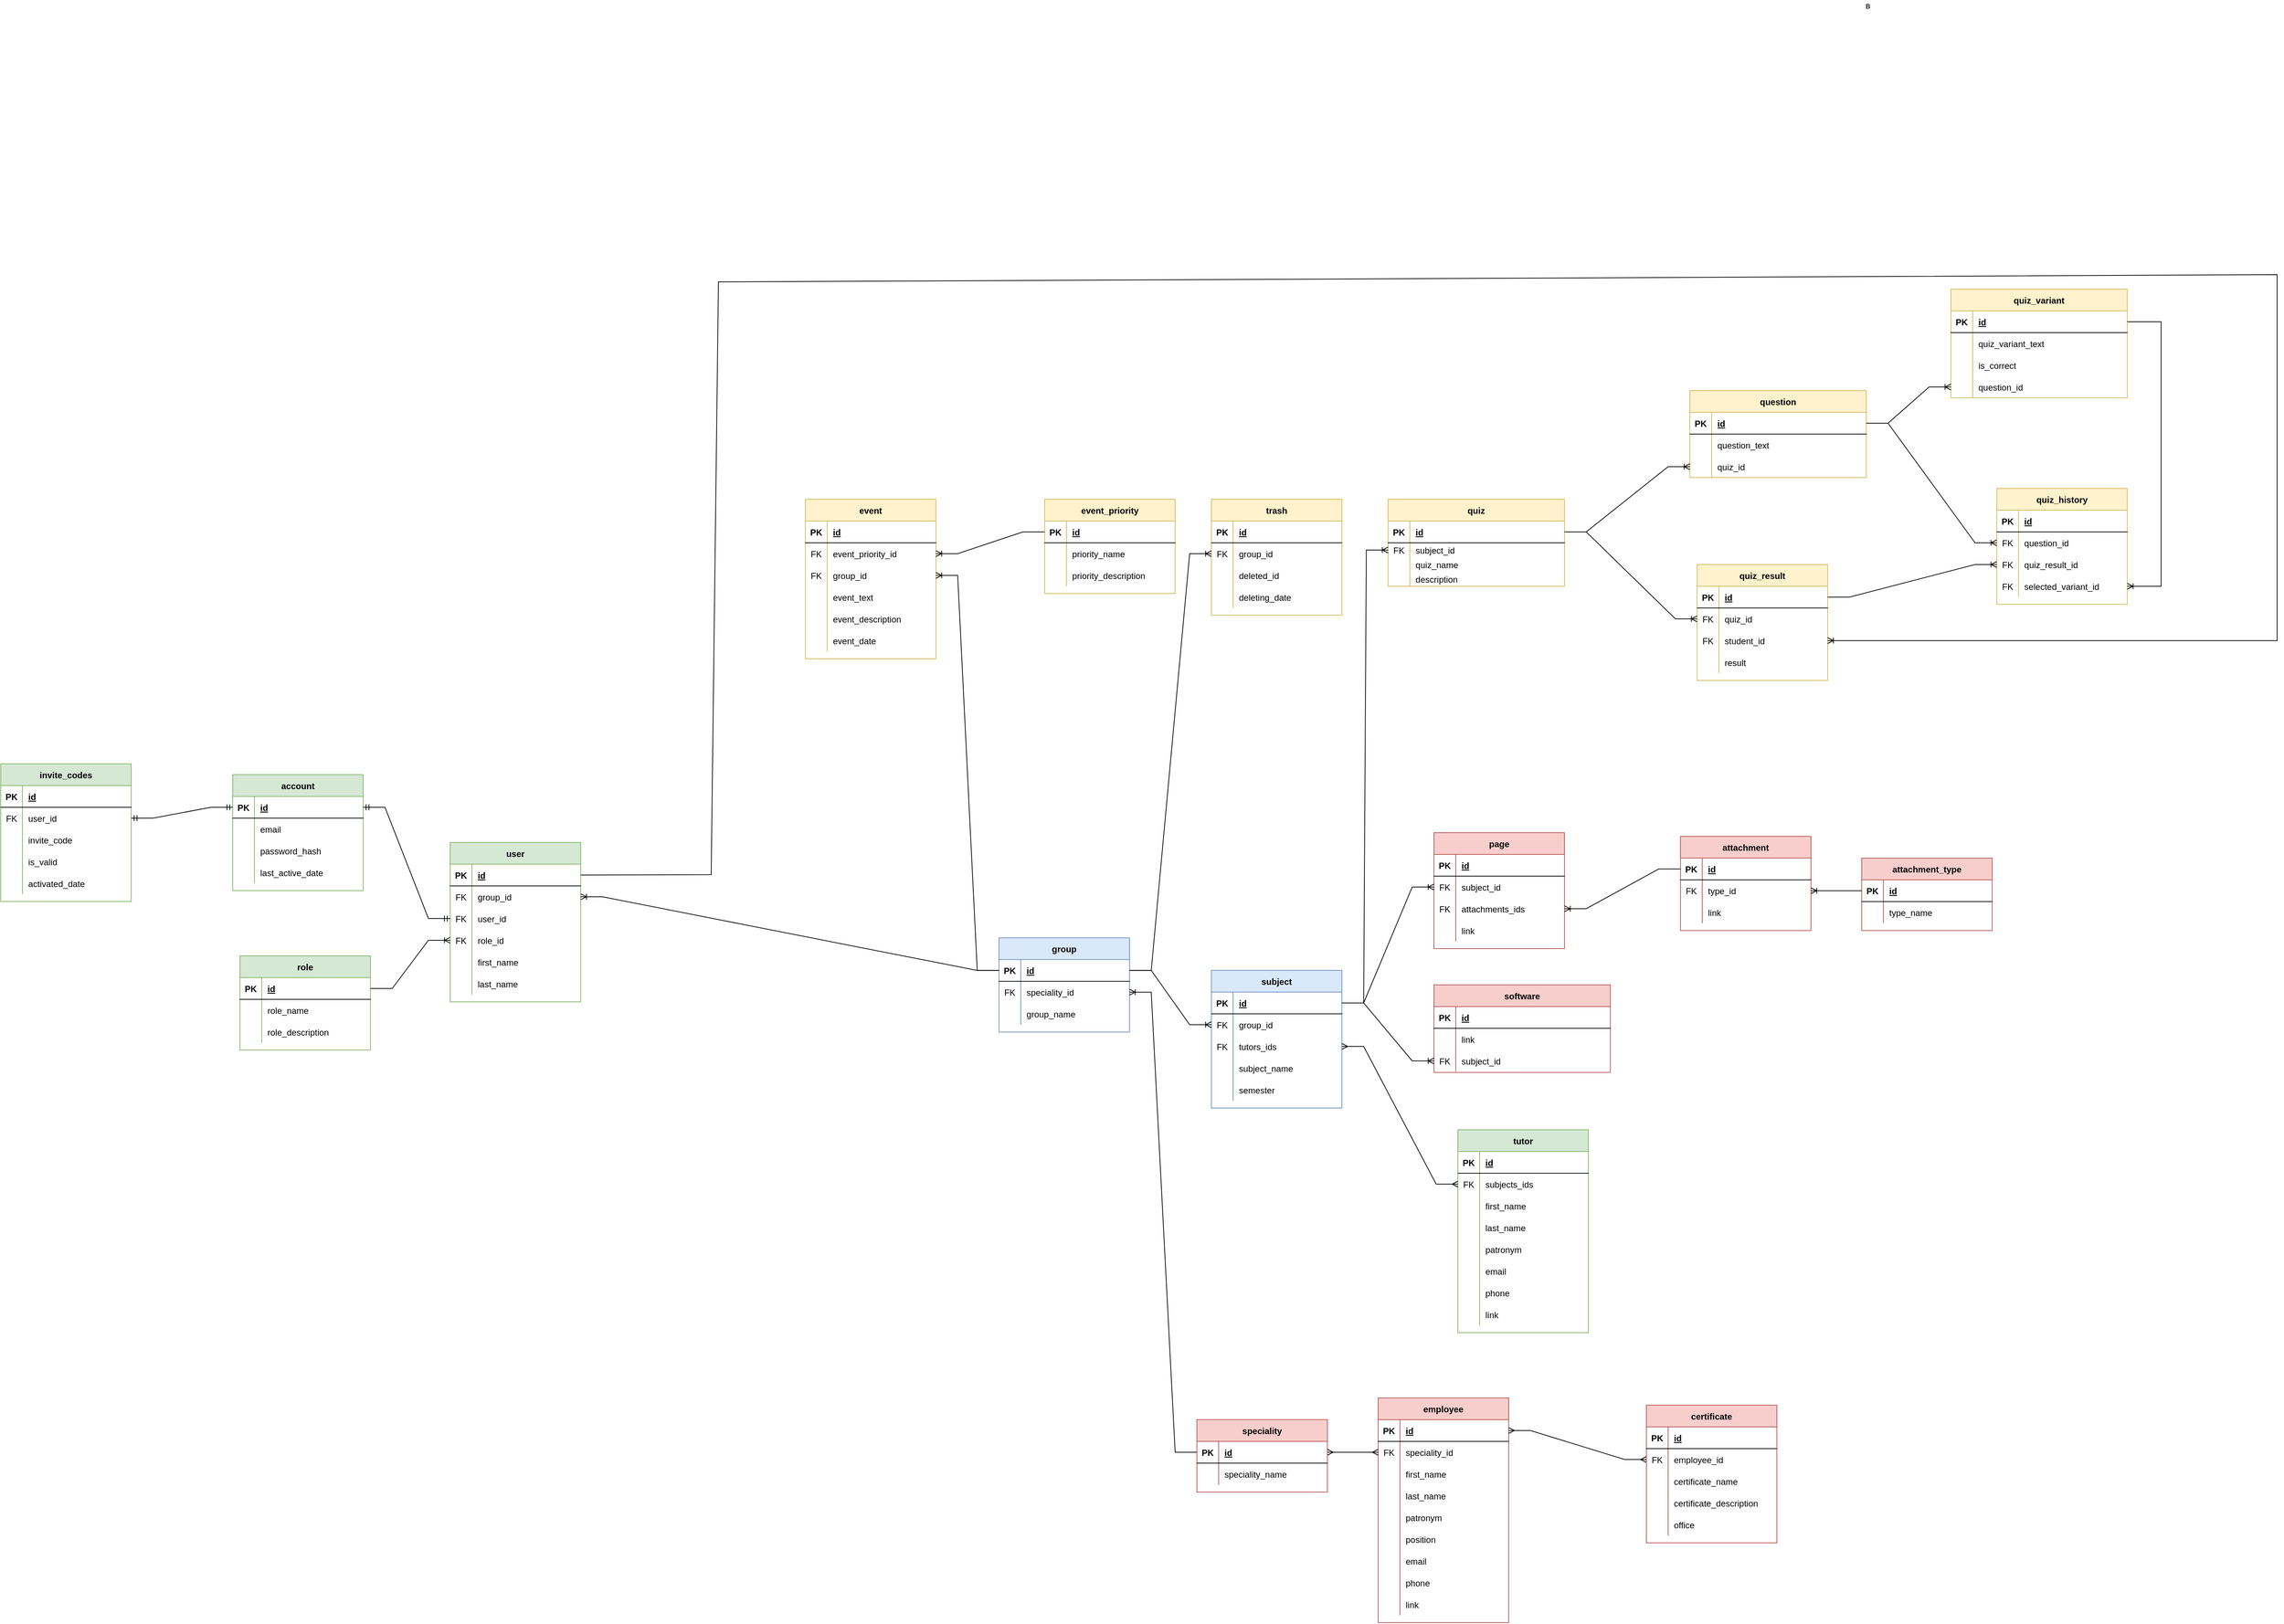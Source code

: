 <mxfile version="17.2.1" type="github">
  <diagram id="R2lEEEUBdFMjLlhIrx00" name="Page-1">
    <mxGraphModel dx="1730" dy="3244" grid="1" gridSize="10" guides="1" tooltips="1" connect="1" arrows="1" fold="1" page="1" pageScale="1" pageWidth="3300" pageHeight="2339" math="0" shadow="0" extFonts="Permanent Marker^https://fonts.googleapis.com/css?family=Permanent+Marker">
      <root>
        <mxCell id="0" />
        <mxCell id="1" parent="0" />
        <mxCell id="s9eudYA9k4VS2AkBvRyM-2" value="quiz" style="shape=table;startSize=30;container=1;collapsible=1;childLayout=tableLayout;fixedRows=1;rowLines=0;fontStyle=1;align=center;resizeLast=1;fillColor=#fff2cc;strokeColor=#d6b656;" parent="1" vertex="1">
          <mxGeometry x="1993.686" y="600" width="243.31" height="120" as="geometry" />
        </mxCell>
        <mxCell id="s9eudYA9k4VS2AkBvRyM-3" value="" style="shape=tableRow;horizontal=0;startSize=0;swimlaneHead=0;swimlaneBody=0;fillColor=none;collapsible=0;dropTarget=0;points=[[0,0.5],[1,0.5]];portConstraint=eastwest;top=0;left=0;right=0;bottom=1;" parent="s9eudYA9k4VS2AkBvRyM-2" vertex="1">
          <mxGeometry y="30" width="243.31" height="30" as="geometry" />
        </mxCell>
        <mxCell id="s9eudYA9k4VS2AkBvRyM-4" value="PK" style="shape=partialRectangle;connectable=0;fillColor=none;top=0;left=0;bottom=0;right=0;fontStyle=1;overflow=hidden;" parent="s9eudYA9k4VS2AkBvRyM-3" vertex="1">
          <mxGeometry width="30" height="30" as="geometry">
            <mxRectangle width="30" height="30" as="alternateBounds" />
          </mxGeometry>
        </mxCell>
        <mxCell id="s9eudYA9k4VS2AkBvRyM-5" value="id" style="shape=partialRectangle;connectable=0;fillColor=none;top=0;left=0;bottom=0;right=0;align=left;spacingLeft=6;fontStyle=5;overflow=hidden;" parent="s9eudYA9k4VS2AkBvRyM-3" vertex="1">
          <mxGeometry x="30" width="213.31" height="30" as="geometry">
            <mxRectangle width="213.31" height="30" as="alternateBounds" />
          </mxGeometry>
        </mxCell>
        <mxCell id="s9eudYA9k4VS2AkBvRyM-6" value="" style="shape=tableRow;horizontal=0;startSize=0;swimlaneHead=0;swimlaneBody=0;fillColor=none;collapsible=0;dropTarget=0;points=[[0,0.5],[1,0.5]];portConstraint=eastwest;top=0;left=0;right=0;bottom=0;" parent="s9eudYA9k4VS2AkBvRyM-2" vertex="1">
          <mxGeometry y="60" width="243.31" height="20" as="geometry" />
        </mxCell>
        <mxCell id="s9eudYA9k4VS2AkBvRyM-7" value="FK" style="shape=partialRectangle;connectable=0;fillColor=none;top=0;left=0;bottom=0;right=0;editable=1;overflow=hidden;" parent="s9eudYA9k4VS2AkBvRyM-6" vertex="1">
          <mxGeometry width="30" height="20" as="geometry">
            <mxRectangle width="30" height="20" as="alternateBounds" />
          </mxGeometry>
        </mxCell>
        <mxCell id="s9eudYA9k4VS2AkBvRyM-8" value="subject_id" style="shape=partialRectangle;connectable=0;fillColor=none;top=0;left=0;bottom=0;right=0;align=left;spacingLeft=6;overflow=hidden;" parent="s9eudYA9k4VS2AkBvRyM-6" vertex="1">
          <mxGeometry x="30" width="213.31" height="20" as="geometry">
            <mxRectangle width="213.31" height="20" as="alternateBounds" />
          </mxGeometry>
        </mxCell>
        <mxCell id="xehvvuomW5z8QZn31mPR-1" value="" style="shape=tableRow;horizontal=0;startSize=0;swimlaneHead=0;swimlaneBody=0;fillColor=none;collapsible=0;dropTarget=0;points=[[0,0.5],[1,0.5]];portConstraint=eastwest;top=0;left=0;right=0;bottom=0;" parent="s9eudYA9k4VS2AkBvRyM-2" vertex="1">
          <mxGeometry y="80" width="243.31" height="20" as="geometry" />
        </mxCell>
        <mxCell id="xehvvuomW5z8QZn31mPR-2" value="" style="shape=partialRectangle;connectable=0;fillColor=none;top=0;left=0;bottom=0;right=0;editable=1;overflow=hidden;" parent="xehvvuomW5z8QZn31mPR-1" vertex="1">
          <mxGeometry width="30" height="20" as="geometry">
            <mxRectangle width="30" height="20" as="alternateBounds" />
          </mxGeometry>
        </mxCell>
        <mxCell id="xehvvuomW5z8QZn31mPR-3" value="quiz_name" style="shape=partialRectangle;connectable=0;fillColor=none;top=0;left=0;bottom=0;right=0;align=left;spacingLeft=6;overflow=hidden;" parent="xehvvuomW5z8QZn31mPR-1" vertex="1">
          <mxGeometry x="30" width="213.31" height="20" as="geometry">
            <mxRectangle width="213.31" height="20" as="alternateBounds" />
          </mxGeometry>
        </mxCell>
        <mxCell id="xehvvuomW5z8QZn31mPR-4" value="" style="shape=tableRow;horizontal=0;startSize=0;swimlaneHead=0;swimlaneBody=0;fillColor=none;collapsible=0;dropTarget=0;points=[[0,0.5],[1,0.5]];portConstraint=eastwest;top=0;left=0;right=0;bottom=0;" parent="s9eudYA9k4VS2AkBvRyM-2" vertex="1">
          <mxGeometry y="100" width="243.31" height="20" as="geometry" />
        </mxCell>
        <mxCell id="xehvvuomW5z8QZn31mPR-5" value="" style="shape=partialRectangle;connectable=0;fillColor=none;top=0;left=0;bottom=0;right=0;editable=1;overflow=hidden;" parent="xehvvuomW5z8QZn31mPR-4" vertex="1">
          <mxGeometry width="30" height="20" as="geometry">
            <mxRectangle width="30" height="20" as="alternateBounds" />
          </mxGeometry>
        </mxCell>
        <mxCell id="xehvvuomW5z8QZn31mPR-6" value="description" style="shape=partialRectangle;connectable=0;fillColor=none;top=0;left=0;bottom=0;right=0;align=left;spacingLeft=6;overflow=hidden;" parent="xehvvuomW5z8QZn31mPR-4" vertex="1">
          <mxGeometry x="30" width="213.31" height="20" as="geometry">
            <mxRectangle width="213.31" height="20" as="alternateBounds" />
          </mxGeometry>
        </mxCell>
        <mxCell id="s9eudYA9k4VS2AkBvRyM-9" value="quiz_variant" style="shape=table;startSize=30;container=1;collapsible=1;childLayout=tableLayout;fixedRows=1;rowLines=0;fontStyle=1;align=center;resizeLast=1;fillColor=#fff2cc;strokeColor=#d6b656;" parent="1" vertex="1">
          <mxGeometry x="2769.996" y="310.0" width="243.31" height="150" as="geometry" />
        </mxCell>
        <mxCell id="s9eudYA9k4VS2AkBvRyM-10" value="" style="shape=tableRow;horizontal=0;startSize=0;swimlaneHead=0;swimlaneBody=0;fillColor=none;collapsible=0;dropTarget=0;points=[[0,0.5],[1,0.5]];portConstraint=eastwest;top=0;left=0;right=0;bottom=1;" parent="s9eudYA9k4VS2AkBvRyM-9" vertex="1">
          <mxGeometry y="30" width="243.31" height="30" as="geometry" />
        </mxCell>
        <mxCell id="s9eudYA9k4VS2AkBvRyM-11" value="PK" style="shape=partialRectangle;connectable=0;fillColor=none;top=0;left=0;bottom=0;right=0;fontStyle=1;overflow=hidden;" parent="s9eudYA9k4VS2AkBvRyM-10" vertex="1">
          <mxGeometry width="30" height="30" as="geometry">
            <mxRectangle width="30" height="30" as="alternateBounds" />
          </mxGeometry>
        </mxCell>
        <mxCell id="s9eudYA9k4VS2AkBvRyM-12" value="id" style="shape=partialRectangle;connectable=0;fillColor=none;top=0;left=0;bottom=0;right=0;align=left;spacingLeft=6;fontStyle=5;overflow=hidden;" parent="s9eudYA9k4VS2AkBvRyM-10" vertex="1">
          <mxGeometry x="30" width="213.31" height="30" as="geometry">
            <mxRectangle width="213.31" height="30" as="alternateBounds" />
          </mxGeometry>
        </mxCell>
        <mxCell id="s9eudYA9k4VS2AkBvRyM-13" value="" style="shape=tableRow;horizontal=0;startSize=0;swimlaneHead=0;swimlaneBody=0;fillColor=none;collapsible=0;dropTarget=0;points=[[0,0.5],[1,0.5]];portConstraint=eastwest;top=0;left=0;right=0;bottom=0;" parent="s9eudYA9k4VS2AkBvRyM-9" vertex="1">
          <mxGeometry y="60" width="243.31" height="30" as="geometry" />
        </mxCell>
        <mxCell id="s9eudYA9k4VS2AkBvRyM-14" value="" style="shape=partialRectangle;connectable=0;fillColor=none;top=0;left=0;bottom=0;right=0;editable=1;overflow=hidden;" parent="s9eudYA9k4VS2AkBvRyM-13" vertex="1">
          <mxGeometry width="30" height="30" as="geometry">
            <mxRectangle width="30" height="30" as="alternateBounds" />
          </mxGeometry>
        </mxCell>
        <mxCell id="s9eudYA9k4VS2AkBvRyM-15" value="quiz_variant_text" style="shape=partialRectangle;connectable=0;fillColor=none;top=0;left=0;bottom=0;right=0;align=left;spacingLeft=6;overflow=hidden;" parent="s9eudYA9k4VS2AkBvRyM-13" vertex="1">
          <mxGeometry x="30" width="213.31" height="30" as="geometry">
            <mxRectangle width="213.31" height="30" as="alternateBounds" />
          </mxGeometry>
        </mxCell>
        <mxCell id="s9eudYA9k4VS2AkBvRyM-16" value="" style="shape=tableRow;horizontal=0;startSize=0;swimlaneHead=0;swimlaneBody=0;fillColor=none;collapsible=0;dropTarget=0;points=[[0,0.5],[1,0.5]];portConstraint=eastwest;top=0;left=0;right=0;bottom=0;" parent="s9eudYA9k4VS2AkBvRyM-9" vertex="1">
          <mxGeometry y="90" width="243.31" height="30" as="geometry" />
        </mxCell>
        <mxCell id="s9eudYA9k4VS2AkBvRyM-17" value="" style="shape=partialRectangle;connectable=0;fillColor=none;top=0;left=0;bottom=0;right=0;editable=1;overflow=hidden;" parent="s9eudYA9k4VS2AkBvRyM-16" vertex="1">
          <mxGeometry width="30" height="30" as="geometry">
            <mxRectangle width="30" height="30" as="alternateBounds" />
          </mxGeometry>
        </mxCell>
        <mxCell id="s9eudYA9k4VS2AkBvRyM-18" value="is_correct" style="shape=partialRectangle;connectable=0;fillColor=none;top=0;left=0;bottom=0;right=0;align=left;spacingLeft=6;overflow=hidden;" parent="s9eudYA9k4VS2AkBvRyM-16" vertex="1">
          <mxGeometry x="30" width="213.31" height="30" as="geometry">
            <mxRectangle width="213.31" height="30" as="alternateBounds" />
          </mxGeometry>
        </mxCell>
        <mxCell id="s9eudYA9k4VS2AkBvRyM-19" value="" style="shape=tableRow;horizontal=0;startSize=0;swimlaneHead=0;swimlaneBody=0;fillColor=none;collapsible=0;dropTarget=0;points=[[0,0.5],[1,0.5]];portConstraint=eastwest;top=0;left=0;right=0;bottom=0;" parent="s9eudYA9k4VS2AkBvRyM-9" vertex="1">
          <mxGeometry y="120" width="243.31" height="30" as="geometry" />
        </mxCell>
        <mxCell id="s9eudYA9k4VS2AkBvRyM-20" value="" style="shape=partialRectangle;connectable=0;fillColor=none;top=0;left=0;bottom=0;right=0;editable=1;overflow=hidden;" parent="s9eudYA9k4VS2AkBvRyM-19" vertex="1">
          <mxGeometry width="30" height="30" as="geometry">
            <mxRectangle width="30" height="30" as="alternateBounds" />
          </mxGeometry>
        </mxCell>
        <mxCell id="s9eudYA9k4VS2AkBvRyM-21" value="question_id" style="shape=partialRectangle;connectable=0;fillColor=none;top=0;left=0;bottom=0;right=0;align=left;spacingLeft=6;overflow=hidden;" parent="s9eudYA9k4VS2AkBvRyM-19" vertex="1">
          <mxGeometry x="30" width="213.31" height="30" as="geometry">
            <mxRectangle width="213.31" height="30" as="alternateBounds" />
          </mxGeometry>
        </mxCell>
        <mxCell id="s9eudYA9k4VS2AkBvRyM-22" value="question" style="shape=table;startSize=30;container=1;collapsible=1;childLayout=tableLayout;fixedRows=1;rowLines=0;fontStyle=1;align=center;resizeLast=1;fillColor=#fff2cc;strokeColor=#d6b656;" parent="1" vertex="1">
          <mxGeometry x="2409.996" y="450" width="243.31" height="120" as="geometry" />
        </mxCell>
        <mxCell id="s9eudYA9k4VS2AkBvRyM-23" value="" style="shape=tableRow;horizontal=0;startSize=0;swimlaneHead=0;swimlaneBody=0;fillColor=none;collapsible=0;dropTarget=0;points=[[0,0.5],[1,0.5]];portConstraint=eastwest;top=0;left=0;right=0;bottom=1;" parent="s9eudYA9k4VS2AkBvRyM-22" vertex="1">
          <mxGeometry y="30" width="243.31" height="30" as="geometry" />
        </mxCell>
        <mxCell id="s9eudYA9k4VS2AkBvRyM-24" value="PK" style="shape=partialRectangle;connectable=0;fillColor=none;top=0;left=0;bottom=0;right=0;fontStyle=1;overflow=hidden;" parent="s9eudYA9k4VS2AkBvRyM-23" vertex="1">
          <mxGeometry width="30" height="30" as="geometry">
            <mxRectangle width="30" height="30" as="alternateBounds" />
          </mxGeometry>
        </mxCell>
        <mxCell id="s9eudYA9k4VS2AkBvRyM-25" value="id" style="shape=partialRectangle;connectable=0;fillColor=none;top=0;left=0;bottom=0;right=0;align=left;spacingLeft=6;fontStyle=5;overflow=hidden;" parent="s9eudYA9k4VS2AkBvRyM-23" vertex="1">
          <mxGeometry x="30" width="213.31" height="30" as="geometry">
            <mxRectangle width="213.31" height="30" as="alternateBounds" />
          </mxGeometry>
        </mxCell>
        <mxCell id="s9eudYA9k4VS2AkBvRyM-26" value="" style="shape=tableRow;horizontal=0;startSize=0;swimlaneHead=0;swimlaneBody=0;fillColor=none;collapsible=0;dropTarget=0;points=[[0,0.5],[1,0.5]];portConstraint=eastwest;top=0;left=0;right=0;bottom=0;" parent="s9eudYA9k4VS2AkBvRyM-22" vertex="1">
          <mxGeometry y="60" width="243.31" height="30" as="geometry" />
        </mxCell>
        <mxCell id="s9eudYA9k4VS2AkBvRyM-27" value="" style="shape=partialRectangle;connectable=0;fillColor=none;top=0;left=0;bottom=0;right=0;editable=1;overflow=hidden;" parent="s9eudYA9k4VS2AkBvRyM-26" vertex="1">
          <mxGeometry width="30" height="30" as="geometry">
            <mxRectangle width="30" height="30" as="alternateBounds" />
          </mxGeometry>
        </mxCell>
        <mxCell id="s9eudYA9k4VS2AkBvRyM-28" value="question_text" style="shape=partialRectangle;connectable=0;fillColor=none;top=0;left=0;bottom=0;right=0;align=left;spacingLeft=6;overflow=hidden;" parent="s9eudYA9k4VS2AkBvRyM-26" vertex="1">
          <mxGeometry x="30" width="213.31" height="30" as="geometry">
            <mxRectangle width="213.31" height="30" as="alternateBounds" />
          </mxGeometry>
        </mxCell>
        <mxCell id="s9eudYA9k4VS2AkBvRyM-29" value="" style="shape=tableRow;horizontal=0;startSize=0;swimlaneHead=0;swimlaneBody=0;fillColor=none;collapsible=0;dropTarget=0;points=[[0,0.5],[1,0.5]];portConstraint=eastwest;top=0;left=0;right=0;bottom=0;" parent="s9eudYA9k4VS2AkBvRyM-22" vertex="1">
          <mxGeometry y="90" width="243.31" height="30" as="geometry" />
        </mxCell>
        <mxCell id="s9eudYA9k4VS2AkBvRyM-30" value="" style="shape=partialRectangle;connectable=0;fillColor=none;top=0;left=0;bottom=0;right=0;editable=1;overflow=hidden;" parent="s9eudYA9k4VS2AkBvRyM-29" vertex="1">
          <mxGeometry width="30" height="30" as="geometry">
            <mxRectangle width="30" height="30" as="alternateBounds" />
          </mxGeometry>
        </mxCell>
        <mxCell id="s9eudYA9k4VS2AkBvRyM-31" value="quiz_id" style="shape=partialRectangle;connectable=0;fillColor=none;top=0;left=0;bottom=0;right=0;align=left;spacingLeft=6;overflow=hidden;" parent="s9eudYA9k4VS2AkBvRyM-29" vertex="1">
          <mxGeometry x="30" width="213.31" height="30" as="geometry">
            <mxRectangle width="213.31" height="30" as="alternateBounds" />
          </mxGeometry>
        </mxCell>
        <mxCell id="s9eudYA9k4VS2AkBvRyM-32" value="software" style="shape=table;startSize=30;container=1;collapsible=1;childLayout=tableLayout;fixedRows=1;rowLines=0;fontStyle=1;align=center;resizeLast=1;fillColor=#f8cecc;strokeColor=#b85450;" parent="1" vertex="1">
          <mxGeometry x="2056.996" y="1270" width="243.31" height="120.91" as="geometry" />
        </mxCell>
        <mxCell id="s9eudYA9k4VS2AkBvRyM-33" value="" style="shape=tableRow;horizontal=0;startSize=0;swimlaneHead=0;swimlaneBody=0;fillColor=none;collapsible=0;dropTarget=0;points=[[0,0.5],[1,0.5]];portConstraint=eastwest;top=0;left=0;right=0;bottom=1;" parent="s9eudYA9k4VS2AkBvRyM-32" vertex="1">
          <mxGeometry y="30" width="243.31" height="30" as="geometry" />
        </mxCell>
        <mxCell id="s9eudYA9k4VS2AkBvRyM-34" value="PK" style="shape=partialRectangle;connectable=0;fillColor=none;top=0;left=0;bottom=0;right=0;fontStyle=1;overflow=hidden;" parent="s9eudYA9k4VS2AkBvRyM-33" vertex="1">
          <mxGeometry width="30" height="30" as="geometry">
            <mxRectangle width="30" height="30" as="alternateBounds" />
          </mxGeometry>
        </mxCell>
        <mxCell id="s9eudYA9k4VS2AkBvRyM-35" value="id" style="shape=partialRectangle;connectable=0;fillColor=none;top=0;left=0;bottom=0;right=0;align=left;spacingLeft=6;fontStyle=5;overflow=hidden;" parent="s9eudYA9k4VS2AkBvRyM-33" vertex="1">
          <mxGeometry x="30" width="213.31" height="30" as="geometry">
            <mxRectangle width="213.31" height="30" as="alternateBounds" />
          </mxGeometry>
        </mxCell>
        <mxCell id="s9eudYA9k4VS2AkBvRyM-36" value="" style="shape=tableRow;horizontal=0;startSize=0;swimlaneHead=0;swimlaneBody=0;fillColor=none;collapsible=0;dropTarget=0;points=[[0,0.5],[1,0.5]];portConstraint=eastwest;top=0;left=0;right=0;bottom=0;" parent="s9eudYA9k4VS2AkBvRyM-32" vertex="1">
          <mxGeometry y="60" width="243.31" height="30" as="geometry" />
        </mxCell>
        <mxCell id="s9eudYA9k4VS2AkBvRyM-37" value="" style="shape=partialRectangle;connectable=0;fillColor=none;top=0;left=0;bottom=0;right=0;editable=1;overflow=hidden;" parent="s9eudYA9k4VS2AkBvRyM-36" vertex="1">
          <mxGeometry width="30" height="30" as="geometry">
            <mxRectangle width="30" height="30" as="alternateBounds" />
          </mxGeometry>
        </mxCell>
        <mxCell id="s9eudYA9k4VS2AkBvRyM-38" value="link" style="shape=partialRectangle;connectable=0;fillColor=none;top=0;left=0;bottom=0;right=0;align=left;spacingLeft=6;overflow=hidden;" parent="s9eudYA9k4VS2AkBvRyM-36" vertex="1">
          <mxGeometry x="30" width="213.31" height="30" as="geometry">
            <mxRectangle width="213.31" height="30" as="alternateBounds" />
          </mxGeometry>
        </mxCell>
        <mxCell id="s9eudYA9k4VS2AkBvRyM-39" value="" style="shape=tableRow;horizontal=0;startSize=0;swimlaneHead=0;swimlaneBody=0;fillColor=none;collapsible=0;dropTarget=0;points=[[0,0.5],[1,0.5]];portConstraint=eastwest;top=0;left=0;right=0;bottom=0;" parent="s9eudYA9k4VS2AkBvRyM-32" vertex="1">
          <mxGeometry y="90" width="243.31" height="30" as="geometry" />
        </mxCell>
        <mxCell id="s9eudYA9k4VS2AkBvRyM-40" value="FK" style="shape=partialRectangle;connectable=0;fillColor=none;top=0;left=0;bottom=0;right=0;editable=1;overflow=hidden;" parent="s9eudYA9k4VS2AkBvRyM-39" vertex="1">
          <mxGeometry width="30" height="30" as="geometry">
            <mxRectangle width="30" height="30" as="alternateBounds" />
          </mxGeometry>
        </mxCell>
        <mxCell id="s9eudYA9k4VS2AkBvRyM-41" value="subject_id" style="shape=partialRectangle;connectable=0;fillColor=none;top=0;left=0;bottom=0;right=0;align=left;spacingLeft=6;overflow=hidden;" parent="s9eudYA9k4VS2AkBvRyM-39" vertex="1">
          <mxGeometry x="30" width="213.31" height="30" as="geometry">
            <mxRectangle width="213.31" height="30" as="alternateBounds" />
          </mxGeometry>
        </mxCell>
        <mxCell id="s9eudYA9k4VS2AkBvRyM-49" value="speciality" style="shape=table;startSize=30;container=1;collapsible=1;childLayout=tableLayout;fixedRows=1;rowLines=0;fontStyle=1;align=center;resizeLast=1;fillColor=#f8cecc;strokeColor=#b85450;" parent="1" vertex="1">
          <mxGeometry x="1730" y="1870" width="180" height="100" as="geometry" />
        </mxCell>
        <mxCell id="s9eudYA9k4VS2AkBvRyM-50" value="" style="shape=tableRow;horizontal=0;startSize=0;swimlaneHead=0;swimlaneBody=0;fillColor=none;collapsible=0;dropTarget=0;points=[[0,0.5],[1,0.5]];portConstraint=eastwest;top=0;left=0;right=0;bottom=1;" parent="s9eudYA9k4VS2AkBvRyM-49" vertex="1">
          <mxGeometry y="30" width="180" height="30" as="geometry" />
        </mxCell>
        <mxCell id="s9eudYA9k4VS2AkBvRyM-51" value="PK" style="shape=partialRectangle;connectable=0;fillColor=none;top=0;left=0;bottom=0;right=0;fontStyle=1;overflow=hidden;" parent="s9eudYA9k4VS2AkBvRyM-50" vertex="1">
          <mxGeometry width="30" height="30" as="geometry">
            <mxRectangle width="30" height="30" as="alternateBounds" />
          </mxGeometry>
        </mxCell>
        <mxCell id="s9eudYA9k4VS2AkBvRyM-52" value="id" style="shape=partialRectangle;connectable=0;fillColor=none;top=0;left=0;bottom=0;right=0;align=left;spacingLeft=6;fontStyle=5;overflow=hidden;" parent="s9eudYA9k4VS2AkBvRyM-50" vertex="1">
          <mxGeometry x="30" width="150" height="30" as="geometry">
            <mxRectangle width="150" height="30" as="alternateBounds" />
          </mxGeometry>
        </mxCell>
        <mxCell id="s9eudYA9k4VS2AkBvRyM-53" value="" style="shape=tableRow;horizontal=0;startSize=0;swimlaneHead=0;swimlaneBody=0;fillColor=none;collapsible=0;dropTarget=0;points=[[0,0.5],[1,0.5]];portConstraint=eastwest;top=0;left=0;right=0;bottom=0;" parent="s9eudYA9k4VS2AkBvRyM-49" vertex="1">
          <mxGeometry y="60" width="180" height="30" as="geometry" />
        </mxCell>
        <mxCell id="s9eudYA9k4VS2AkBvRyM-54" value="" style="shape=partialRectangle;connectable=0;fillColor=none;top=0;left=0;bottom=0;right=0;editable=1;overflow=hidden;" parent="s9eudYA9k4VS2AkBvRyM-53" vertex="1">
          <mxGeometry width="30" height="30" as="geometry">
            <mxRectangle width="30" height="30" as="alternateBounds" />
          </mxGeometry>
        </mxCell>
        <mxCell id="s9eudYA9k4VS2AkBvRyM-55" value="speciality_name" style="shape=partialRectangle;connectable=0;fillColor=none;top=0;left=0;bottom=0;right=0;align=left;spacingLeft=6;overflow=hidden;" parent="s9eudYA9k4VS2AkBvRyM-53" vertex="1">
          <mxGeometry x="30" width="150" height="30" as="geometry">
            <mxRectangle width="150" height="30" as="alternateBounds" />
          </mxGeometry>
        </mxCell>
        <mxCell id="s9eudYA9k4VS2AkBvRyM-56" value="employee" style="shape=table;startSize=30;container=1;collapsible=1;childLayout=tableLayout;fixedRows=1;rowLines=0;fontStyle=1;align=center;resizeLast=1;fillColor=#f8cecc;strokeColor=#b85450;" parent="1" vertex="1">
          <mxGeometry x="1980" y="1840.0" width="180" height="310" as="geometry" />
        </mxCell>
        <mxCell id="s9eudYA9k4VS2AkBvRyM-57" value="" style="shape=tableRow;horizontal=0;startSize=0;swimlaneHead=0;swimlaneBody=0;fillColor=none;collapsible=0;dropTarget=0;points=[[0,0.5],[1,0.5]];portConstraint=eastwest;top=0;left=0;right=0;bottom=1;" parent="s9eudYA9k4VS2AkBvRyM-56" vertex="1">
          <mxGeometry y="30" width="180" height="30" as="geometry" />
        </mxCell>
        <mxCell id="s9eudYA9k4VS2AkBvRyM-58" value="PK" style="shape=partialRectangle;connectable=0;fillColor=none;top=0;left=0;bottom=0;right=0;fontStyle=1;overflow=hidden;" parent="s9eudYA9k4VS2AkBvRyM-57" vertex="1">
          <mxGeometry width="30" height="30" as="geometry">
            <mxRectangle width="30" height="30" as="alternateBounds" />
          </mxGeometry>
        </mxCell>
        <mxCell id="s9eudYA9k4VS2AkBvRyM-59" value="id" style="shape=partialRectangle;connectable=0;fillColor=none;top=0;left=0;bottom=0;right=0;align=left;spacingLeft=6;fontStyle=5;overflow=hidden;" parent="s9eudYA9k4VS2AkBvRyM-57" vertex="1">
          <mxGeometry x="30" width="150" height="30" as="geometry">
            <mxRectangle width="150" height="30" as="alternateBounds" />
          </mxGeometry>
        </mxCell>
        <mxCell id="s9eudYA9k4VS2AkBvRyM-60" value="" style="shape=tableRow;horizontal=0;startSize=0;swimlaneHead=0;swimlaneBody=0;fillColor=none;collapsible=0;dropTarget=0;points=[[0,0.5],[1,0.5]];portConstraint=eastwest;top=0;left=0;right=0;bottom=0;" parent="s9eudYA9k4VS2AkBvRyM-56" vertex="1">
          <mxGeometry y="60" width="180" height="30" as="geometry" />
        </mxCell>
        <mxCell id="s9eudYA9k4VS2AkBvRyM-61" value="FK" style="shape=partialRectangle;connectable=0;fillColor=none;top=0;left=0;bottom=0;right=0;fontStyle=0;overflow=hidden;" parent="s9eudYA9k4VS2AkBvRyM-60" vertex="1">
          <mxGeometry width="30" height="30" as="geometry">
            <mxRectangle width="30" height="30" as="alternateBounds" />
          </mxGeometry>
        </mxCell>
        <mxCell id="s9eudYA9k4VS2AkBvRyM-62" value="speciality_id" style="shape=partialRectangle;connectable=0;fillColor=none;top=0;left=0;bottom=0;right=0;align=left;spacingLeft=6;fontStyle=0;overflow=hidden;" parent="s9eudYA9k4VS2AkBvRyM-60" vertex="1">
          <mxGeometry x="30" width="150" height="30" as="geometry">
            <mxRectangle width="150" height="30" as="alternateBounds" />
          </mxGeometry>
        </mxCell>
        <mxCell id="s9eudYA9k4VS2AkBvRyM-63" value="" style="shape=tableRow;horizontal=0;startSize=0;swimlaneHead=0;swimlaneBody=0;fillColor=none;collapsible=0;dropTarget=0;points=[[0,0.5],[1,0.5]];portConstraint=eastwest;top=0;left=0;right=0;bottom=0;" parent="s9eudYA9k4VS2AkBvRyM-56" vertex="1">
          <mxGeometry y="90" width="180" height="30" as="geometry" />
        </mxCell>
        <mxCell id="s9eudYA9k4VS2AkBvRyM-64" value="" style="shape=partialRectangle;connectable=0;fillColor=none;top=0;left=0;bottom=0;right=0;editable=1;overflow=hidden;" parent="s9eudYA9k4VS2AkBvRyM-63" vertex="1">
          <mxGeometry width="30" height="30" as="geometry">
            <mxRectangle width="30" height="30" as="alternateBounds" />
          </mxGeometry>
        </mxCell>
        <mxCell id="s9eudYA9k4VS2AkBvRyM-65" value="first_name" style="shape=partialRectangle;connectable=0;fillColor=none;top=0;left=0;bottom=0;right=0;align=left;spacingLeft=6;overflow=hidden;" parent="s9eudYA9k4VS2AkBvRyM-63" vertex="1">
          <mxGeometry x="30" width="150" height="30" as="geometry">
            <mxRectangle width="150" height="30" as="alternateBounds" />
          </mxGeometry>
        </mxCell>
        <mxCell id="s9eudYA9k4VS2AkBvRyM-66" value="" style="shape=tableRow;horizontal=0;startSize=0;swimlaneHead=0;swimlaneBody=0;fillColor=none;collapsible=0;dropTarget=0;points=[[0,0.5],[1,0.5]];portConstraint=eastwest;top=0;left=0;right=0;bottom=0;" parent="s9eudYA9k4VS2AkBvRyM-56" vertex="1">
          <mxGeometry y="120" width="180" height="30" as="geometry" />
        </mxCell>
        <mxCell id="s9eudYA9k4VS2AkBvRyM-67" value="" style="shape=partialRectangle;connectable=0;fillColor=none;top=0;left=0;bottom=0;right=0;editable=1;overflow=hidden;" parent="s9eudYA9k4VS2AkBvRyM-66" vertex="1">
          <mxGeometry width="30" height="30" as="geometry">
            <mxRectangle width="30" height="30" as="alternateBounds" />
          </mxGeometry>
        </mxCell>
        <mxCell id="s9eudYA9k4VS2AkBvRyM-68" value="last_name" style="shape=partialRectangle;connectable=0;fillColor=none;top=0;left=0;bottom=0;right=0;align=left;spacingLeft=6;overflow=hidden;" parent="s9eudYA9k4VS2AkBvRyM-66" vertex="1">
          <mxGeometry x="30" width="150" height="30" as="geometry">
            <mxRectangle width="150" height="30" as="alternateBounds" />
          </mxGeometry>
        </mxCell>
        <mxCell id="s9eudYA9k4VS2AkBvRyM-69" value="" style="shape=tableRow;horizontal=0;startSize=0;swimlaneHead=0;swimlaneBody=0;fillColor=none;collapsible=0;dropTarget=0;points=[[0,0.5],[1,0.5]];portConstraint=eastwest;top=0;left=0;right=0;bottom=0;" parent="s9eudYA9k4VS2AkBvRyM-56" vertex="1">
          <mxGeometry y="150" width="180" height="30" as="geometry" />
        </mxCell>
        <mxCell id="s9eudYA9k4VS2AkBvRyM-70" value="" style="shape=partialRectangle;connectable=0;fillColor=none;top=0;left=0;bottom=0;right=0;editable=1;overflow=hidden;" parent="s9eudYA9k4VS2AkBvRyM-69" vertex="1">
          <mxGeometry width="30" height="30" as="geometry">
            <mxRectangle width="30" height="30" as="alternateBounds" />
          </mxGeometry>
        </mxCell>
        <mxCell id="s9eudYA9k4VS2AkBvRyM-71" value="patronym" style="shape=partialRectangle;connectable=0;fillColor=none;top=0;left=0;bottom=0;right=0;align=left;spacingLeft=6;overflow=hidden;" parent="s9eudYA9k4VS2AkBvRyM-69" vertex="1">
          <mxGeometry x="30" width="150" height="30" as="geometry">
            <mxRectangle width="150" height="30" as="alternateBounds" />
          </mxGeometry>
        </mxCell>
        <mxCell id="s9eudYA9k4VS2AkBvRyM-72" value="" style="shape=tableRow;horizontal=0;startSize=0;swimlaneHead=0;swimlaneBody=0;fillColor=none;collapsible=0;dropTarget=0;points=[[0,0.5],[1,0.5]];portConstraint=eastwest;top=0;left=0;right=0;bottom=0;" parent="s9eudYA9k4VS2AkBvRyM-56" vertex="1">
          <mxGeometry y="180" width="180" height="30" as="geometry" />
        </mxCell>
        <mxCell id="s9eudYA9k4VS2AkBvRyM-73" value="" style="shape=partialRectangle;connectable=0;fillColor=none;top=0;left=0;bottom=0;right=0;editable=1;overflow=hidden;" parent="s9eudYA9k4VS2AkBvRyM-72" vertex="1">
          <mxGeometry width="30" height="30" as="geometry">
            <mxRectangle width="30" height="30" as="alternateBounds" />
          </mxGeometry>
        </mxCell>
        <mxCell id="s9eudYA9k4VS2AkBvRyM-74" value="position" style="shape=partialRectangle;connectable=0;fillColor=none;top=0;left=0;bottom=0;right=0;align=left;spacingLeft=6;overflow=hidden;" parent="s9eudYA9k4VS2AkBvRyM-72" vertex="1">
          <mxGeometry x="30" width="150" height="30" as="geometry">
            <mxRectangle width="150" height="30" as="alternateBounds" />
          </mxGeometry>
        </mxCell>
        <mxCell id="s9eudYA9k4VS2AkBvRyM-75" value="" style="shape=tableRow;horizontal=0;startSize=0;swimlaneHead=0;swimlaneBody=0;fillColor=none;collapsible=0;dropTarget=0;points=[[0,0.5],[1,0.5]];portConstraint=eastwest;top=0;left=0;right=0;bottom=0;" parent="s9eudYA9k4VS2AkBvRyM-56" vertex="1">
          <mxGeometry y="210" width="180" height="30" as="geometry" />
        </mxCell>
        <mxCell id="s9eudYA9k4VS2AkBvRyM-76" value="" style="shape=partialRectangle;connectable=0;fillColor=none;top=0;left=0;bottom=0;right=0;editable=1;overflow=hidden;" parent="s9eudYA9k4VS2AkBvRyM-75" vertex="1">
          <mxGeometry width="30" height="30" as="geometry">
            <mxRectangle width="30" height="30" as="alternateBounds" />
          </mxGeometry>
        </mxCell>
        <mxCell id="s9eudYA9k4VS2AkBvRyM-77" value="email" style="shape=partialRectangle;connectable=0;fillColor=none;top=0;left=0;bottom=0;right=0;align=left;spacingLeft=6;overflow=hidden;" parent="s9eudYA9k4VS2AkBvRyM-75" vertex="1">
          <mxGeometry x="30" width="150" height="30" as="geometry">
            <mxRectangle width="150" height="30" as="alternateBounds" />
          </mxGeometry>
        </mxCell>
        <mxCell id="s9eudYA9k4VS2AkBvRyM-78" value="" style="shape=tableRow;horizontal=0;startSize=0;swimlaneHead=0;swimlaneBody=0;fillColor=none;collapsible=0;dropTarget=0;points=[[0,0.5],[1,0.5]];portConstraint=eastwest;top=0;left=0;right=0;bottom=0;" parent="s9eudYA9k4VS2AkBvRyM-56" vertex="1">
          <mxGeometry y="240" width="180" height="30" as="geometry" />
        </mxCell>
        <mxCell id="s9eudYA9k4VS2AkBvRyM-79" value="" style="shape=partialRectangle;connectable=0;fillColor=none;top=0;left=0;bottom=0;right=0;editable=1;overflow=hidden;" parent="s9eudYA9k4VS2AkBvRyM-78" vertex="1">
          <mxGeometry width="30" height="30" as="geometry">
            <mxRectangle width="30" height="30" as="alternateBounds" />
          </mxGeometry>
        </mxCell>
        <mxCell id="s9eudYA9k4VS2AkBvRyM-80" value="phone" style="shape=partialRectangle;connectable=0;fillColor=none;top=0;left=0;bottom=0;right=0;align=left;spacingLeft=6;overflow=hidden;" parent="s9eudYA9k4VS2AkBvRyM-78" vertex="1">
          <mxGeometry x="30" width="150" height="30" as="geometry">
            <mxRectangle width="150" height="30" as="alternateBounds" />
          </mxGeometry>
        </mxCell>
        <mxCell id="s9eudYA9k4VS2AkBvRyM-81" value="" style="shape=tableRow;horizontal=0;startSize=0;swimlaneHead=0;swimlaneBody=0;fillColor=none;collapsible=0;dropTarget=0;points=[[0,0.5],[1,0.5]];portConstraint=eastwest;top=0;left=0;right=0;bottom=0;" parent="s9eudYA9k4VS2AkBvRyM-56" vertex="1">
          <mxGeometry y="270" width="180" height="30" as="geometry" />
        </mxCell>
        <mxCell id="s9eudYA9k4VS2AkBvRyM-82" value="" style="shape=partialRectangle;connectable=0;fillColor=none;top=0;left=0;bottom=0;right=0;editable=1;overflow=hidden;" parent="s9eudYA9k4VS2AkBvRyM-81" vertex="1">
          <mxGeometry width="30" height="30" as="geometry">
            <mxRectangle width="30" height="30" as="alternateBounds" />
          </mxGeometry>
        </mxCell>
        <mxCell id="s9eudYA9k4VS2AkBvRyM-83" value="link" style="shape=partialRectangle;connectable=0;fillColor=none;top=0;left=0;bottom=0;right=0;align=left;spacingLeft=6;overflow=hidden;" parent="s9eudYA9k4VS2AkBvRyM-81" vertex="1">
          <mxGeometry x="30" width="150" height="30" as="geometry">
            <mxRectangle width="150" height="30" as="alternateBounds" />
          </mxGeometry>
        </mxCell>
        <mxCell id="s9eudYA9k4VS2AkBvRyM-84" value="group" style="shape=table;startSize=30;container=1;collapsible=1;childLayout=tableLayout;fixedRows=1;rowLines=0;fontStyle=1;align=center;resizeLast=1;fillColor=#dae8fc;strokeColor=#6c8ebf;" parent="1" vertex="1">
          <mxGeometry x="1457" y="1205.13" width="180" height="130" as="geometry" />
        </mxCell>
        <mxCell id="s9eudYA9k4VS2AkBvRyM-85" value="" style="shape=tableRow;horizontal=0;startSize=0;swimlaneHead=0;swimlaneBody=0;fillColor=none;collapsible=0;dropTarget=0;points=[[0,0.5],[1,0.5]];portConstraint=eastwest;top=0;left=0;right=0;bottom=1;" parent="s9eudYA9k4VS2AkBvRyM-84" vertex="1">
          <mxGeometry y="30" width="180" height="30" as="geometry" />
        </mxCell>
        <mxCell id="s9eudYA9k4VS2AkBvRyM-86" value="PK" style="shape=partialRectangle;connectable=0;fillColor=none;top=0;left=0;bottom=0;right=0;fontStyle=1;overflow=hidden;" parent="s9eudYA9k4VS2AkBvRyM-85" vertex="1">
          <mxGeometry width="30" height="30" as="geometry">
            <mxRectangle width="30" height="30" as="alternateBounds" />
          </mxGeometry>
        </mxCell>
        <mxCell id="s9eudYA9k4VS2AkBvRyM-87" value="id" style="shape=partialRectangle;connectable=0;fillColor=none;top=0;left=0;bottom=0;right=0;align=left;spacingLeft=6;fontStyle=5;overflow=hidden;" parent="s9eudYA9k4VS2AkBvRyM-85" vertex="1">
          <mxGeometry x="30" width="150" height="30" as="geometry">
            <mxRectangle width="150" height="30" as="alternateBounds" />
          </mxGeometry>
        </mxCell>
        <mxCell id="s9eudYA9k4VS2AkBvRyM-88" value="" style="shape=tableRow;horizontal=0;startSize=0;swimlaneHead=0;swimlaneBody=0;fillColor=none;collapsible=0;dropTarget=0;points=[[0,0.5],[1,0.5]];portConstraint=eastwest;top=0;left=0;right=0;bottom=0;" parent="s9eudYA9k4VS2AkBvRyM-84" vertex="1">
          <mxGeometry y="60" width="180" height="30" as="geometry" />
        </mxCell>
        <mxCell id="s9eudYA9k4VS2AkBvRyM-89" value="FK" style="shape=partialRectangle;connectable=0;fillColor=none;top=0;left=0;bottom=0;right=0;fontStyle=0;overflow=hidden;" parent="s9eudYA9k4VS2AkBvRyM-88" vertex="1">
          <mxGeometry width="30" height="30" as="geometry">
            <mxRectangle width="30" height="30" as="alternateBounds" />
          </mxGeometry>
        </mxCell>
        <mxCell id="s9eudYA9k4VS2AkBvRyM-90" value="speciality_id" style="shape=partialRectangle;connectable=0;fillColor=none;top=0;left=0;bottom=0;right=0;align=left;spacingLeft=6;fontStyle=0;overflow=hidden;" parent="s9eudYA9k4VS2AkBvRyM-88" vertex="1">
          <mxGeometry x="30" width="150" height="30" as="geometry">
            <mxRectangle width="150" height="30" as="alternateBounds" />
          </mxGeometry>
        </mxCell>
        <mxCell id="s9eudYA9k4VS2AkBvRyM-91" value="" style="shape=tableRow;horizontal=0;startSize=0;swimlaneHead=0;swimlaneBody=0;fillColor=none;collapsible=0;dropTarget=0;points=[[0,0.5],[1,0.5]];portConstraint=eastwest;top=0;left=0;right=0;bottom=0;" parent="s9eudYA9k4VS2AkBvRyM-84" vertex="1">
          <mxGeometry y="90" width="180" height="30" as="geometry" />
        </mxCell>
        <mxCell id="s9eudYA9k4VS2AkBvRyM-92" value="" style="shape=partialRectangle;connectable=0;fillColor=none;top=0;left=0;bottom=0;right=0;editable=1;overflow=hidden;" parent="s9eudYA9k4VS2AkBvRyM-91" vertex="1">
          <mxGeometry width="30" height="30" as="geometry">
            <mxRectangle width="30" height="30" as="alternateBounds" />
          </mxGeometry>
        </mxCell>
        <mxCell id="s9eudYA9k4VS2AkBvRyM-93" value="group_name" style="shape=partialRectangle;connectable=0;fillColor=none;top=0;left=0;bottom=0;right=0;align=left;spacingLeft=6;overflow=hidden;" parent="s9eudYA9k4VS2AkBvRyM-91" vertex="1">
          <mxGeometry x="30" width="150" height="30" as="geometry">
            <mxRectangle width="150" height="30" as="alternateBounds" />
          </mxGeometry>
        </mxCell>
        <mxCell id="s9eudYA9k4VS2AkBvRyM-94" value="" style="edgeStyle=entityRelationEdgeStyle;fontSize=12;html=1;endArrow=ERoneToMany;rounded=0;entryX=1;entryY=0.5;entryDx=0;entryDy=0;exitX=0;exitY=0.5;exitDx=0;exitDy=0;" parent="1" source="s9eudYA9k4VS2AkBvRyM-50" target="s9eudYA9k4VS2AkBvRyM-88" edge="1">
          <mxGeometry width="100" height="100" relative="1" as="geometry">
            <mxPoint x="1457" y="1325.13" as="sourcePoint" />
            <mxPoint x="1557" y="1225.13" as="targetPoint" />
          </mxGeometry>
        </mxCell>
        <mxCell id="s9eudYA9k4VS2AkBvRyM-95" value="" style="edgeStyle=entityRelationEdgeStyle;fontSize=12;html=1;endArrow=ERmany;startArrow=ERmany;rounded=0;exitX=0;exitY=0.5;exitDx=0;exitDy=0;entryX=1;entryY=0.5;entryDx=0;entryDy=0;" parent="1" source="s9eudYA9k4VS2AkBvRyM-60" target="s9eudYA9k4VS2AkBvRyM-50" edge="1">
          <mxGeometry width="100" height="100" relative="1" as="geometry">
            <mxPoint x="2570" y="2015.13" as="sourcePoint" />
            <mxPoint x="2670" y="1915.13" as="targetPoint" />
          </mxGeometry>
        </mxCell>
        <mxCell id="s9eudYA9k4VS2AkBvRyM-96" value="trash" style="shape=table;startSize=30;container=1;collapsible=1;childLayout=tableLayout;fixedRows=1;rowLines=0;fontStyle=1;align=center;resizeLast=1;fillColor=#fff2cc;strokeColor=#d6b656;" parent="1" vertex="1">
          <mxGeometry x="1750" y="600" width="180" height="160" as="geometry" />
        </mxCell>
        <mxCell id="s9eudYA9k4VS2AkBvRyM-97" value="" style="shape=tableRow;horizontal=0;startSize=0;swimlaneHead=0;swimlaneBody=0;fillColor=none;collapsible=0;dropTarget=0;points=[[0,0.5],[1,0.5]];portConstraint=eastwest;top=0;left=0;right=0;bottom=1;" parent="s9eudYA9k4VS2AkBvRyM-96" vertex="1">
          <mxGeometry y="30" width="180" height="30" as="geometry" />
        </mxCell>
        <mxCell id="s9eudYA9k4VS2AkBvRyM-98" value="PK" style="shape=partialRectangle;connectable=0;fillColor=none;top=0;left=0;bottom=0;right=0;fontStyle=1;overflow=hidden;" parent="s9eudYA9k4VS2AkBvRyM-97" vertex="1">
          <mxGeometry width="30" height="30" as="geometry">
            <mxRectangle width="30" height="30" as="alternateBounds" />
          </mxGeometry>
        </mxCell>
        <mxCell id="s9eudYA9k4VS2AkBvRyM-99" value="id" style="shape=partialRectangle;connectable=0;fillColor=none;top=0;left=0;bottom=0;right=0;align=left;spacingLeft=6;fontStyle=5;overflow=hidden;" parent="s9eudYA9k4VS2AkBvRyM-97" vertex="1">
          <mxGeometry x="30" width="150" height="30" as="geometry">
            <mxRectangle width="150" height="30" as="alternateBounds" />
          </mxGeometry>
        </mxCell>
        <mxCell id="s9eudYA9k4VS2AkBvRyM-100" value="" style="shape=tableRow;horizontal=0;startSize=0;swimlaneHead=0;swimlaneBody=0;fillColor=none;collapsible=0;dropTarget=0;points=[[0,0.5],[1,0.5]];portConstraint=eastwest;top=0;left=0;right=0;bottom=0;" parent="s9eudYA9k4VS2AkBvRyM-96" vertex="1">
          <mxGeometry y="60" width="180" height="30" as="geometry" />
        </mxCell>
        <mxCell id="s9eudYA9k4VS2AkBvRyM-101" value="FK" style="shape=partialRectangle;connectable=0;fillColor=none;top=0;left=0;bottom=0;right=0;fontStyle=0;overflow=hidden;" parent="s9eudYA9k4VS2AkBvRyM-100" vertex="1">
          <mxGeometry width="30" height="30" as="geometry">
            <mxRectangle width="30" height="30" as="alternateBounds" />
          </mxGeometry>
        </mxCell>
        <mxCell id="s9eudYA9k4VS2AkBvRyM-102" value="group_id" style="shape=partialRectangle;connectable=0;fillColor=none;top=0;left=0;bottom=0;right=0;align=left;spacingLeft=6;fontStyle=0;overflow=hidden;" parent="s9eudYA9k4VS2AkBvRyM-100" vertex="1">
          <mxGeometry x="30" width="150" height="30" as="geometry">
            <mxRectangle width="150" height="30" as="alternateBounds" />
          </mxGeometry>
        </mxCell>
        <mxCell id="s9eudYA9k4VS2AkBvRyM-103" value="" style="shape=tableRow;horizontal=0;startSize=0;swimlaneHead=0;swimlaneBody=0;fillColor=none;collapsible=0;dropTarget=0;points=[[0,0.5],[1,0.5]];portConstraint=eastwest;top=0;left=0;right=0;bottom=0;" parent="s9eudYA9k4VS2AkBvRyM-96" vertex="1">
          <mxGeometry y="90" width="180" height="30" as="geometry" />
        </mxCell>
        <mxCell id="s9eudYA9k4VS2AkBvRyM-104" value="" style="shape=partialRectangle;connectable=0;fillColor=none;top=0;left=0;bottom=0;right=0;editable=1;overflow=hidden;" parent="s9eudYA9k4VS2AkBvRyM-103" vertex="1">
          <mxGeometry width="30" height="30" as="geometry">
            <mxRectangle width="30" height="30" as="alternateBounds" />
          </mxGeometry>
        </mxCell>
        <mxCell id="s9eudYA9k4VS2AkBvRyM-105" value="deleted_id" style="shape=partialRectangle;connectable=0;fillColor=none;top=0;left=0;bottom=0;right=0;align=left;spacingLeft=6;overflow=hidden;" parent="s9eudYA9k4VS2AkBvRyM-103" vertex="1">
          <mxGeometry x="30" width="150" height="30" as="geometry">
            <mxRectangle width="150" height="30" as="alternateBounds" />
          </mxGeometry>
        </mxCell>
        <mxCell id="s9eudYA9k4VS2AkBvRyM-106" value="" style="shape=tableRow;horizontal=0;startSize=0;swimlaneHead=0;swimlaneBody=0;fillColor=none;collapsible=0;dropTarget=0;points=[[0,0.5],[1,0.5]];portConstraint=eastwest;top=0;left=0;right=0;bottom=0;" parent="s9eudYA9k4VS2AkBvRyM-96" vertex="1">
          <mxGeometry y="120" width="180" height="30" as="geometry" />
        </mxCell>
        <mxCell id="s9eudYA9k4VS2AkBvRyM-107" value="" style="shape=partialRectangle;connectable=0;fillColor=none;top=0;left=0;bottom=0;right=0;editable=1;overflow=hidden;" parent="s9eudYA9k4VS2AkBvRyM-106" vertex="1">
          <mxGeometry width="30" height="30" as="geometry">
            <mxRectangle width="30" height="30" as="alternateBounds" />
          </mxGeometry>
        </mxCell>
        <mxCell id="s9eudYA9k4VS2AkBvRyM-108" value="deleting_date" style="shape=partialRectangle;connectable=0;fillColor=none;top=0;left=0;bottom=0;right=0;align=left;spacingLeft=6;overflow=hidden;" parent="s9eudYA9k4VS2AkBvRyM-106" vertex="1">
          <mxGeometry x="30" width="150" height="30" as="geometry">
            <mxRectangle width="150" height="30" as="alternateBounds" />
          </mxGeometry>
        </mxCell>
        <mxCell id="s9eudYA9k4VS2AkBvRyM-109" value="" style="edgeStyle=entityRelationEdgeStyle;fontSize=12;html=1;endArrow=ERoneToMany;rounded=0;exitX=1;exitY=0.5;exitDx=0;exitDy=0;" parent="1" source="s9eudYA9k4VS2AkBvRyM-85" target="s9eudYA9k4VS2AkBvRyM-100" edge="1">
          <mxGeometry width="100" height="100" relative="1" as="geometry">
            <mxPoint x="1757" y="1085.13" as="sourcePoint" />
            <mxPoint x="1857" y="985.13" as="targetPoint" />
          </mxGeometry>
        </mxCell>
        <mxCell id="s9eudYA9k4VS2AkBvRyM-110" value="subject" style="shape=table;startSize=30;container=1;collapsible=1;childLayout=tableLayout;fixedRows=1;rowLines=0;fontStyle=1;align=center;resizeLast=1;fillColor=#dae8fc;strokeColor=#6c8ebf;" parent="1" vertex="1">
          <mxGeometry x="1750" y="1250" width="180" height="190" as="geometry" />
        </mxCell>
        <mxCell id="s9eudYA9k4VS2AkBvRyM-111" value="" style="shape=tableRow;horizontal=0;startSize=0;swimlaneHead=0;swimlaneBody=0;fillColor=none;collapsible=0;dropTarget=0;points=[[0,0.5],[1,0.5]];portConstraint=eastwest;top=0;left=0;right=0;bottom=1;" parent="s9eudYA9k4VS2AkBvRyM-110" vertex="1">
          <mxGeometry y="30" width="180" height="30" as="geometry" />
        </mxCell>
        <mxCell id="s9eudYA9k4VS2AkBvRyM-112" value="PK" style="shape=partialRectangle;connectable=0;fillColor=none;top=0;left=0;bottom=0;right=0;fontStyle=1;overflow=hidden;" parent="s9eudYA9k4VS2AkBvRyM-111" vertex="1">
          <mxGeometry width="30" height="30" as="geometry">
            <mxRectangle width="30" height="30" as="alternateBounds" />
          </mxGeometry>
        </mxCell>
        <mxCell id="s9eudYA9k4VS2AkBvRyM-113" value="id" style="shape=partialRectangle;connectable=0;fillColor=none;top=0;left=0;bottom=0;right=0;align=left;spacingLeft=6;fontStyle=5;overflow=hidden;" parent="s9eudYA9k4VS2AkBvRyM-111" vertex="1">
          <mxGeometry x="30" width="150" height="30" as="geometry">
            <mxRectangle width="150" height="30" as="alternateBounds" />
          </mxGeometry>
        </mxCell>
        <mxCell id="s9eudYA9k4VS2AkBvRyM-114" value="" style="shape=tableRow;horizontal=0;startSize=0;swimlaneHead=0;swimlaneBody=0;fillColor=none;collapsible=0;dropTarget=0;points=[[0,0.5],[1,0.5]];portConstraint=eastwest;top=0;left=0;right=0;bottom=0;" parent="s9eudYA9k4VS2AkBvRyM-110" vertex="1">
          <mxGeometry y="60" width="180" height="30" as="geometry" />
        </mxCell>
        <mxCell id="s9eudYA9k4VS2AkBvRyM-115" value="FK" style="shape=partialRectangle;connectable=0;fillColor=none;top=0;left=0;bottom=0;right=0;fontStyle=0;overflow=hidden;" parent="s9eudYA9k4VS2AkBvRyM-114" vertex="1">
          <mxGeometry width="30" height="30" as="geometry">
            <mxRectangle width="30" height="30" as="alternateBounds" />
          </mxGeometry>
        </mxCell>
        <mxCell id="s9eudYA9k4VS2AkBvRyM-116" value="group_id" style="shape=partialRectangle;connectable=0;fillColor=none;top=0;left=0;bottom=0;right=0;align=left;spacingLeft=6;fontStyle=0;overflow=hidden;" parent="s9eudYA9k4VS2AkBvRyM-114" vertex="1">
          <mxGeometry x="30" width="150" height="30" as="geometry">
            <mxRectangle width="150" height="30" as="alternateBounds" />
          </mxGeometry>
        </mxCell>
        <mxCell id="s9eudYA9k4VS2AkBvRyM-117" value="" style="shape=tableRow;horizontal=0;startSize=0;swimlaneHead=0;swimlaneBody=0;fillColor=none;collapsible=0;dropTarget=0;points=[[0,0.5],[1,0.5]];portConstraint=eastwest;top=0;left=0;right=0;bottom=0;" parent="s9eudYA9k4VS2AkBvRyM-110" vertex="1">
          <mxGeometry y="90" width="180" height="30" as="geometry" />
        </mxCell>
        <mxCell id="s9eudYA9k4VS2AkBvRyM-118" value="FK" style="shape=partialRectangle;connectable=0;fillColor=none;top=0;left=0;bottom=0;right=0;fontStyle=0;overflow=hidden;" parent="s9eudYA9k4VS2AkBvRyM-117" vertex="1">
          <mxGeometry width="30" height="30" as="geometry">
            <mxRectangle width="30" height="30" as="alternateBounds" />
          </mxGeometry>
        </mxCell>
        <mxCell id="s9eudYA9k4VS2AkBvRyM-119" value="tutors_ids" style="shape=partialRectangle;connectable=0;fillColor=none;top=0;left=0;bottom=0;right=0;align=left;spacingLeft=6;fontStyle=0;overflow=hidden;" parent="s9eudYA9k4VS2AkBvRyM-117" vertex="1">
          <mxGeometry x="30" width="150" height="30" as="geometry">
            <mxRectangle width="150" height="30" as="alternateBounds" />
          </mxGeometry>
        </mxCell>
        <mxCell id="s9eudYA9k4VS2AkBvRyM-120" value="" style="shape=tableRow;horizontal=0;startSize=0;swimlaneHead=0;swimlaneBody=0;fillColor=none;collapsible=0;dropTarget=0;points=[[0,0.5],[1,0.5]];portConstraint=eastwest;top=0;left=0;right=0;bottom=0;" parent="s9eudYA9k4VS2AkBvRyM-110" vertex="1">
          <mxGeometry y="120" width="180" height="30" as="geometry" />
        </mxCell>
        <mxCell id="s9eudYA9k4VS2AkBvRyM-121" value="" style="shape=partialRectangle;connectable=0;fillColor=none;top=0;left=0;bottom=0;right=0;editable=1;overflow=hidden;" parent="s9eudYA9k4VS2AkBvRyM-120" vertex="1">
          <mxGeometry width="30" height="30" as="geometry">
            <mxRectangle width="30" height="30" as="alternateBounds" />
          </mxGeometry>
        </mxCell>
        <mxCell id="s9eudYA9k4VS2AkBvRyM-122" value="subject_name" style="shape=partialRectangle;connectable=0;fillColor=none;top=0;left=0;bottom=0;right=0;align=left;spacingLeft=6;overflow=hidden;" parent="s9eudYA9k4VS2AkBvRyM-120" vertex="1">
          <mxGeometry x="30" width="150" height="30" as="geometry">
            <mxRectangle width="150" height="30" as="alternateBounds" />
          </mxGeometry>
        </mxCell>
        <mxCell id="s9eudYA9k4VS2AkBvRyM-123" value="" style="shape=tableRow;horizontal=0;startSize=0;swimlaneHead=0;swimlaneBody=0;fillColor=none;collapsible=0;dropTarget=0;points=[[0,0.5],[1,0.5]];portConstraint=eastwest;top=0;left=0;right=0;bottom=0;" parent="s9eudYA9k4VS2AkBvRyM-110" vertex="1">
          <mxGeometry y="150" width="180" height="30" as="geometry" />
        </mxCell>
        <mxCell id="s9eudYA9k4VS2AkBvRyM-124" value="" style="shape=partialRectangle;connectable=0;fillColor=none;top=0;left=0;bottom=0;right=0;editable=1;overflow=hidden;" parent="s9eudYA9k4VS2AkBvRyM-123" vertex="1">
          <mxGeometry width="30" height="30" as="geometry">
            <mxRectangle width="30" height="30" as="alternateBounds" />
          </mxGeometry>
        </mxCell>
        <mxCell id="s9eudYA9k4VS2AkBvRyM-125" value="semester" style="shape=partialRectangle;connectable=0;fillColor=none;top=0;left=0;bottom=0;right=0;align=left;spacingLeft=6;overflow=hidden;" parent="s9eudYA9k4VS2AkBvRyM-123" vertex="1">
          <mxGeometry x="30" width="150" height="30" as="geometry">
            <mxRectangle width="150" height="30" as="alternateBounds" />
          </mxGeometry>
        </mxCell>
        <mxCell id="s9eudYA9k4VS2AkBvRyM-126" value="" style="edgeStyle=entityRelationEdgeStyle;fontSize=12;html=1;endArrow=ERoneToMany;rounded=0;entryX=0;entryY=0.5;entryDx=0;entryDy=0;exitX=1;exitY=0.5;exitDx=0;exitDy=0;" parent="1" source="s9eudYA9k4VS2AkBvRyM-85" target="s9eudYA9k4VS2AkBvRyM-114" edge="1">
          <mxGeometry width="100" height="100" relative="1" as="geometry">
            <mxPoint x="1987" y="1375.13" as="sourcePoint" />
            <mxPoint x="2087" y="1275.13" as="targetPoint" />
          </mxGeometry>
        </mxCell>
        <mxCell id="s9eudYA9k4VS2AkBvRyM-127" value="attachment" style="shape=table;startSize=30;container=1;collapsible=1;childLayout=tableLayout;fixedRows=1;rowLines=0;fontStyle=1;align=center;resizeLast=1;fillColor=#f8cecc;strokeColor=#b85450;" parent="1" vertex="1">
          <mxGeometry x="2397" y="1065.13" width="180" height="130" as="geometry" />
        </mxCell>
        <mxCell id="s9eudYA9k4VS2AkBvRyM-128" value="" style="shape=tableRow;horizontal=0;startSize=0;swimlaneHead=0;swimlaneBody=0;fillColor=none;collapsible=0;dropTarget=0;points=[[0,0.5],[1,0.5]];portConstraint=eastwest;top=0;left=0;right=0;bottom=1;" parent="s9eudYA9k4VS2AkBvRyM-127" vertex="1">
          <mxGeometry y="30" width="180" height="30" as="geometry" />
        </mxCell>
        <mxCell id="s9eudYA9k4VS2AkBvRyM-129" value="PK" style="shape=partialRectangle;connectable=0;fillColor=none;top=0;left=0;bottom=0;right=0;fontStyle=1;overflow=hidden;" parent="s9eudYA9k4VS2AkBvRyM-128" vertex="1">
          <mxGeometry width="30" height="30" as="geometry">
            <mxRectangle width="30" height="30" as="alternateBounds" />
          </mxGeometry>
        </mxCell>
        <mxCell id="s9eudYA9k4VS2AkBvRyM-130" value="id" style="shape=partialRectangle;connectable=0;fillColor=none;top=0;left=0;bottom=0;right=0;align=left;spacingLeft=6;fontStyle=5;overflow=hidden;" parent="s9eudYA9k4VS2AkBvRyM-128" vertex="1">
          <mxGeometry x="30" width="150" height="30" as="geometry">
            <mxRectangle width="150" height="30" as="alternateBounds" />
          </mxGeometry>
        </mxCell>
        <mxCell id="s9eudYA9k4VS2AkBvRyM-131" value="" style="shape=tableRow;horizontal=0;startSize=0;swimlaneHead=0;swimlaneBody=0;fillColor=none;collapsible=0;dropTarget=0;points=[[0,0.5],[1,0.5]];portConstraint=eastwest;top=0;left=0;right=0;bottom=0;" parent="s9eudYA9k4VS2AkBvRyM-127" vertex="1">
          <mxGeometry y="60" width="180" height="30" as="geometry" />
        </mxCell>
        <mxCell id="s9eudYA9k4VS2AkBvRyM-132" value="FK" style="shape=partialRectangle;connectable=0;fillColor=none;top=0;left=0;bottom=0;right=0;fontStyle=0;overflow=hidden;" parent="s9eudYA9k4VS2AkBvRyM-131" vertex="1">
          <mxGeometry width="30" height="30" as="geometry">
            <mxRectangle width="30" height="30" as="alternateBounds" />
          </mxGeometry>
        </mxCell>
        <mxCell id="s9eudYA9k4VS2AkBvRyM-133" value="type_id" style="shape=partialRectangle;connectable=0;fillColor=none;top=0;left=0;bottom=0;right=0;align=left;spacingLeft=6;fontStyle=0;overflow=hidden;" parent="s9eudYA9k4VS2AkBvRyM-131" vertex="1">
          <mxGeometry x="30" width="150" height="30" as="geometry">
            <mxRectangle width="150" height="30" as="alternateBounds" />
          </mxGeometry>
        </mxCell>
        <mxCell id="s9eudYA9k4VS2AkBvRyM-134" value="" style="shape=tableRow;horizontal=0;startSize=0;swimlaneHead=0;swimlaneBody=0;fillColor=none;collapsible=0;dropTarget=0;points=[[0,0.5],[1,0.5]];portConstraint=eastwest;top=0;left=0;right=0;bottom=0;" parent="s9eudYA9k4VS2AkBvRyM-127" vertex="1">
          <mxGeometry y="90" width="180" height="30" as="geometry" />
        </mxCell>
        <mxCell id="s9eudYA9k4VS2AkBvRyM-135" value="" style="shape=partialRectangle;connectable=0;fillColor=none;top=0;left=0;bottom=0;right=0;editable=1;overflow=hidden;" parent="s9eudYA9k4VS2AkBvRyM-134" vertex="1">
          <mxGeometry width="30" height="30" as="geometry">
            <mxRectangle width="30" height="30" as="alternateBounds" />
          </mxGeometry>
        </mxCell>
        <mxCell id="s9eudYA9k4VS2AkBvRyM-136" value="link" style="shape=partialRectangle;connectable=0;fillColor=none;top=0;left=0;bottom=0;right=0;align=left;spacingLeft=6;overflow=hidden;" parent="s9eudYA9k4VS2AkBvRyM-134" vertex="1">
          <mxGeometry x="30" width="150" height="30" as="geometry">
            <mxRectangle width="150" height="30" as="alternateBounds" />
          </mxGeometry>
        </mxCell>
        <mxCell id="s9eudYA9k4VS2AkBvRyM-137" value="attachment_type" style="shape=table;startSize=30;container=1;collapsible=1;childLayout=tableLayout;fixedRows=1;rowLines=0;fontStyle=1;align=center;resizeLast=1;fillColor=#f8cecc;strokeColor=#b85450;" parent="1" vertex="1">
          <mxGeometry x="2647" y="1095.13" width="180" height="100" as="geometry" />
        </mxCell>
        <mxCell id="s9eudYA9k4VS2AkBvRyM-138" value="" style="shape=tableRow;horizontal=0;startSize=0;swimlaneHead=0;swimlaneBody=0;fillColor=none;collapsible=0;dropTarget=0;points=[[0,0.5],[1,0.5]];portConstraint=eastwest;top=0;left=0;right=0;bottom=1;" parent="s9eudYA9k4VS2AkBvRyM-137" vertex="1">
          <mxGeometry y="30" width="180" height="30" as="geometry" />
        </mxCell>
        <mxCell id="s9eudYA9k4VS2AkBvRyM-139" value="PK" style="shape=partialRectangle;connectable=0;fillColor=none;top=0;left=0;bottom=0;right=0;fontStyle=1;overflow=hidden;" parent="s9eudYA9k4VS2AkBvRyM-138" vertex="1">
          <mxGeometry width="30" height="30" as="geometry">
            <mxRectangle width="30" height="30" as="alternateBounds" />
          </mxGeometry>
        </mxCell>
        <mxCell id="s9eudYA9k4VS2AkBvRyM-140" value="id" style="shape=partialRectangle;connectable=0;fillColor=none;top=0;left=0;bottom=0;right=0;align=left;spacingLeft=6;fontStyle=5;overflow=hidden;" parent="s9eudYA9k4VS2AkBvRyM-138" vertex="1">
          <mxGeometry x="30" width="150" height="30" as="geometry">
            <mxRectangle width="150" height="30" as="alternateBounds" />
          </mxGeometry>
        </mxCell>
        <mxCell id="s9eudYA9k4VS2AkBvRyM-141" value="" style="shape=tableRow;horizontal=0;startSize=0;swimlaneHead=0;swimlaneBody=0;fillColor=none;collapsible=0;dropTarget=0;points=[[0,0.5],[1,0.5]];portConstraint=eastwest;top=0;left=0;right=0;bottom=0;" parent="s9eudYA9k4VS2AkBvRyM-137" vertex="1">
          <mxGeometry y="60" width="180" height="30" as="geometry" />
        </mxCell>
        <mxCell id="s9eudYA9k4VS2AkBvRyM-142" value="" style="shape=partialRectangle;connectable=0;fillColor=none;top=0;left=0;bottom=0;right=0;editable=1;overflow=hidden;" parent="s9eudYA9k4VS2AkBvRyM-141" vertex="1">
          <mxGeometry width="30" height="30" as="geometry">
            <mxRectangle width="30" height="30" as="alternateBounds" />
          </mxGeometry>
        </mxCell>
        <mxCell id="s9eudYA9k4VS2AkBvRyM-143" value="type_name" style="shape=partialRectangle;connectable=0;fillColor=none;top=0;left=0;bottom=0;right=0;align=left;spacingLeft=6;overflow=hidden;" parent="s9eudYA9k4VS2AkBvRyM-141" vertex="1">
          <mxGeometry x="30" width="150" height="30" as="geometry">
            <mxRectangle width="150" height="30" as="alternateBounds" />
          </mxGeometry>
        </mxCell>
        <mxCell id="s9eudYA9k4VS2AkBvRyM-144" value="" style="edgeStyle=entityRelationEdgeStyle;fontSize=12;html=1;endArrow=ERoneToMany;rounded=0;exitX=0;exitY=0.5;exitDx=0;exitDy=0;entryX=1;entryY=0.5;entryDx=0;entryDy=0;" parent="1" source="s9eudYA9k4VS2AkBvRyM-138" target="s9eudYA9k4VS2AkBvRyM-131" edge="1">
          <mxGeometry width="100" height="100" relative="1" as="geometry">
            <mxPoint x="2740.69" y="1345.13" as="sourcePoint" />
            <mxPoint x="2840.69" y="1245.13" as="targetPoint" />
          </mxGeometry>
        </mxCell>
        <mxCell id="s9eudYA9k4VS2AkBvRyM-145" value="event" style="shape=table;startSize=30;container=1;collapsible=1;childLayout=tableLayout;fixedRows=1;rowLines=0;fontStyle=1;align=center;resizeLast=1;fillColor=#fff2cc;strokeColor=#d6b656;" parent="1" vertex="1">
          <mxGeometry x="1190" y="600" width="180" height="220" as="geometry" />
        </mxCell>
        <mxCell id="s9eudYA9k4VS2AkBvRyM-146" value="" style="shape=tableRow;horizontal=0;startSize=0;swimlaneHead=0;swimlaneBody=0;fillColor=none;collapsible=0;dropTarget=0;points=[[0,0.5],[1,0.5]];portConstraint=eastwest;top=0;left=0;right=0;bottom=1;" parent="s9eudYA9k4VS2AkBvRyM-145" vertex="1">
          <mxGeometry y="30" width="180" height="30" as="geometry" />
        </mxCell>
        <mxCell id="s9eudYA9k4VS2AkBvRyM-147" value="PK" style="shape=partialRectangle;connectable=0;fillColor=none;top=0;left=0;bottom=0;right=0;fontStyle=1;overflow=hidden;" parent="s9eudYA9k4VS2AkBvRyM-146" vertex="1">
          <mxGeometry width="30" height="30" as="geometry">
            <mxRectangle width="30" height="30" as="alternateBounds" />
          </mxGeometry>
        </mxCell>
        <mxCell id="s9eudYA9k4VS2AkBvRyM-148" value="id" style="shape=partialRectangle;connectable=0;fillColor=none;top=0;left=0;bottom=0;right=0;align=left;spacingLeft=6;fontStyle=5;overflow=hidden;" parent="s9eudYA9k4VS2AkBvRyM-146" vertex="1">
          <mxGeometry x="30" width="150" height="30" as="geometry">
            <mxRectangle width="150" height="30" as="alternateBounds" />
          </mxGeometry>
        </mxCell>
        <mxCell id="s9eudYA9k4VS2AkBvRyM-149" value="" style="shape=tableRow;horizontal=0;startSize=0;swimlaneHead=0;swimlaneBody=0;fillColor=none;collapsible=0;dropTarget=0;points=[[0,0.5],[1,0.5]];portConstraint=eastwest;top=0;left=0;right=0;bottom=0;" parent="s9eudYA9k4VS2AkBvRyM-145" vertex="1">
          <mxGeometry y="60" width="180" height="30" as="geometry" />
        </mxCell>
        <mxCell id="s9eudYA9k4VS2AkBvRyM-150" value="FK" style="shape=partialRectangle;connectable=0;fillColor=none;top=0;left=0;bottom=0;right=0;fontStyle=0;overflow=hidden;" parent="s9eudYA9k4VS2AkBvRyM-149" vertex="1">
          <mxGeometry width="30" height="30" as="geometry">
            <mxRectangle width="30" height="30" as="alternateBounds" />
          </mxGeometry>
        </mxCell>
        <mxCell id="s9eudYA9k4VS2AkBvRyM-151" value="event_priority_id" style="shape=partialRectangle;connectable=0;fillColor=none;top=0;left=0;bottom=0;right=0;align=left;spacingLeft=6;fontStyle=0;overflow=hidden;" parent="s9eudYA9k4VS2AkBvRyM-149" vertex="1">
          <mxGeometry x="30" width="150" height="30" as="geometry">
            <mxRectangle width="150" height="30" as="alternateBounds" />
          </mxGeometry>
        </mxCell>
        <mxCell id="s9eudYA9k4VS2AkBvRyM-152" value="" style="shape=tableRow;horizontal=0;startSize=0;swimlaneHead=0;swimlaneBody=0;fillColor=none;collapsible=0;dropTarget=0;points=[[0,0.5],[1,0.5]];portConstraint=eastwest;top=0;left=0;right=0;bottom=0;" parent="s9eudYA9k4VS2AkBvRyM-145" vertex="1">
          <mxGeometry y="90" width="180" height="30" as="geometry" />
        </mxCell>
        <mxCell id="s9eudYA9k4VS2AkBvRyM-153" value="FK" style="shape=partialRectangle;connectable=0;fillColor=none;top=0;left=0;bottom=0;right=0;fontStyle=0;overflow=hidden;" parent="s9eudYA9k4VS2AkBvRyM-152" vertex="1">
          <mxGeometry width="30" height="30" as="geometry">
            <mxRectangle width="30" height="30" as="alternateBounds" />
          </mxGeometry>
        </mxCell>
        <mxCell id="s9eudYA9k4VS2AkBvRyM-154" value="group_id" style="shape=partialRectangle;connectable=0;fillColor=none;top=0;left=0;bottom=0;right=0;align=left;spacingLeft=6;fontStyle=0;overflow=hidden;" parent="s9eudYA9k4VS2AkBvRyM-152" vertex="1">
          <mxGeometry x="30" width="150" height="30" as="geometry">
            <mxRectangle width="150" height="30" as="alternateBounds" />
          </mxGeometry>
        </mxCell>
        <mxCell id="s9eudYA9k4VS2AkBvRyM-155" value="" style="shape=tableRow;horizontal=0;startSize=0;swimlaneHead=0;swimlaneBody=0;fillColor=none;collapsible=0;dropTarget=0;points=[[0,0.5],[1,0.5]];portConstraint=eastwest;top=0;left=0;right=0;bottom=0;" parent="s9eudYA9k4VS2AkBvRyM-145" vertex="1">
          <mxGeometry y="120" width="180" height="30" as="geometry" />
        </mxCell>
        <mxCell id="s9eudYA9k4VS2AkBvRyM-156" value="" style="shape=partialRectangle;connectable=0;fillColor=none;top=0;left=0;bottom=0;right=0;editable=1;overflow=hidden;" parent="s9eudYA9k4VS2AkBvRyM-155" vertex="1">
          <mxGeometry width="30" height="30" as="geometry">
            <mxRectangle width="30" height="30" as="alternateBounds" />
          </mxGeometry>
        </mxCell>
        <mxCell id="s9eudYA9k4VS2AkBvRyM-157" value="event_text" style="shape=partialRectangle;connectable=0;fillColor=none;top=0;left=0;bottom=0;right=0;align=left;spacingLeft=6;overflow=hidden;" parent="s9eudYA9k4VS2AkBvRyM-155" vertex="1">
          <mxGeometry x="30" width="150" height="30" as="geometry">
            <mxRectangle width="150" height="30" as="alternateBounds" />
          </mxGeometry>
        </mxCell>
        <mxCell id="s9eudYA9k4VS2AkBvRyM-158" value="" style="shape=tableRow;horizontal=0;startSize=0;swimlaneHead=0;swimlaneBody=0;fillColor=none;collapsible=0;dropTarget=0;points=[[0,0.5],[1,0.5]];portConstraint=eastwest;top=0;left=0;right=0;bottom=0;" parent="s9eudYA9k4VS2AkBvRyM-145" vertex="1">
          <mxGeometry y="150" width="180" height="30" as="geometry" />
        </mxCell>
        <mxCell id="s9eudYA9k4VS2AkBvRyM-159" value="" style="shape=partialRectangle;connectable=0;fillColor=none;top=0;left=0;bottom=0;right=0;editable=1;overflow=hidden;" parent="s9eudYA9k4VS2AkBvRyM-158" vertex="1">
          <mxGeometry width="30" height="30" as="geometry">
            <mxRectangle width="30" height="30" as="alternateBounds" />
          </mxGeometry>
        </mxCell>
        <mxCell id="s9eudYA9k4VS2AkBvRyM-160" value="event_description" style="shape=partialRectangle;connectable=0;fillColor=none;top=0;left=0;bottom=0;right=0;align=left;spacingLeft=6;overflow=hidden;" parent="s9eudYA9k4VS2AkBvRyM-158" vertex="1">
          <mxGeometry x="30" width="150" height="30" as="geometry">
            <mxRectangle width="150" height="30" as="alternateBounds" />
          </mxGeometry>
        </mxCell>
        <mxCell id="s9eudYA9k4VS2AkBvRyM-161" value="" style="shape=tableRow;horizontal=0;startSize=0;swimlaneHead=0;swimlaneBody=0;fillColor=none;collapsible=0;dropTarget=0;points=[[0,0.5],[1,0.5]];portConstraint=eastwest;top=0;left=0;right=0;bottom=0;" parent="s9eudYA9k4VS2AkBvRyM-145" vertex="1">
          <mxGeometry y="180" width="180" height="30" as="geometry" />
        </mxCell>
        <mxCell id="s9eudYA9k4VS2AkBvRyM-162" value="" style="shape=partialRectangle;connectable=0;fillColor=none;top=0;left=0;bottom=0;right=0;editable=1;overflow=hidden;" parent="s9eudYA9k4VS2AkBvRyM-161" vertex="1">
          <mxGeometry width="30" height="30" as="geometry">
            <mxRectangle width="30" height="30" as="alternateBounds" />
          </mxGeometry>
        </mxCell>
        <mxCell id="s9eudYA9k4VS2AkBvRyM-163" value="event_date" style="shape=partialRectangle;connectable=0;fillColor=none;top=0;left=0;bottom=0;right=0;align=left;spacingLeft=6;overflow=hidden;" parent="s9eudYA9k4VS2AkBvRyM-161" vertex="1">
          <mxGeometry x="30" width="150" height="30" as="geometry">
            <mxRectangle width="150" height="30" as="alternateBounds" />
          </mxGeometry>
        </mxCell>
        <mxCell id="s9eudYA9k4VS2AkBvRyM-164" value="event_priority" style="shape=table;startSize=30;container=1;collapsible=1;childLayout=tableLayout;fixedRows=1;rowLines=0;fontStyle=1;align=center;resizeLast=1;fillColor=#fff2cc;strokeColor=#d6b656;" parent="1" vertex="1">
          <mxGeometry x="1520" y="600" width="180" height="130" as="geometry" />
        </mxCell>
        <mxCell id="s9eudYA9k4VS2AkBvRyM-165" value="" style="shape=tableRow;horizontal=0;startSize=0;swimlaneHead=0;swimlaneBody=0;fillColor=none;collapsible=0;dropTarget=0;points=[[0,0.5],[1,0.5]];portConstraint=eastwest;top=0;left=0;right=0;bottom=1;" parent="s9eudYA9k4VS2AkBvRyM-164" vertex="1">
          <mxGeometry y="30" width="180" height="30" as="geometry" />
        </mxCell>
        <mxCell id="s9eudYA9k4VS2AkBvRyM-166" value="PK" style="shape=partialRectangle;connectable=0;fillColor=none;top=0;left=0;bottom=0;right=0;fontStyle=1;overflow=hidden;" parent="s9eudYA9k4VS2AkBvRyM-165" vertex="1">
          <mxGeometry width="30" height="30" as="geometry">
            <mxRectangle width="30" height="30" as="alternateBounds" />
          </mxGeometry>
        </mxCell>
        <mxCell id="s9eudYA9k4VS2AkBvRyM-167" value="id" style="shape=partialRectangle;connectable=0;fillColor=none;top=0;left=0;bottom=0;right=0;align=left;spacingLeft=6;fontStyle=5;overflow=hidden;" parent="s9eudYA9k4VS2AkBvRyM-165" vertex="1">
          <mxGeometry x="30" width="150" height="30" as="geometry">
            <mxRectangle width="150" height="30" as="alternateBounds" />
          </mxGeometry>
        </mxCell>
        <mxCell id="s9eudYA9k4VS2AkBvRyM-168" value="" style="shape=tableRow;horizontal=0;startSize=0;swimlaneHead=0;swimlaneBody=0;fillColor=none;collapsible=0;dropTarget=0;points=[[0,0.5],[1,0.5]];portConstraint=eastwest;top=0;left=0;right=0;bottom=0;" parent="s9eudYA9k4VS2AkBvRyM-164" vertex="1">
          <mxGeometry y="60" width="180" height="30" as="geometry" />
        </mxCell>
        <mxCell id="s9eudYA9k4VS2AkBvRyM-169" value="" style="shape=partialRectangle;connectable=0;fillColor=none;top=0;left=0;bottom=0;right=0;editable=1;overflow=hidden;" parent="s9eudYA9k4VS2AkBvRyM-168" vertex="1">
          <mxGeometry width="30" height="30" as="geometry">
            <mxRectangle width="30" height="30" as="alternateBounds" />
          </mxGeometry>
        </mxCell>
        <mxCell id="s9eudYA9k4VS2AkBvRyM-170" value="priority_name" style="shape=partialRectangle;connectable=0;fillColor=none;top=0;left=0;bottom=0;right=0;align=left;spacingLeft=6;overflow=hidden;" parent="s9eudYA9k4VS2AkBvRyM-168" vertex="1">
          <mxGeometry x="30" width="150" height="30" as="geometry">
            <mxRectangle width="150" height="30" as="alternateBounds" />
          </mxGeometry>
        </mxCell>
        <mxCell id="s9eudYA9k4VS2AkBvRyM-171" value="" style="shape=tableRow;horizontal=0;startSize=0;swimlaneHead=0;swimlaneBody=0;fillColor=none;collapsible=0;dropTarget=0;points=[[0,0.5],[1,0.5]];portConstraint=eastwest;top=0;left=0;right=0;bottom=0;" parent="s9eudYA9k4VS2AkBvRyM-164" vertex="1">
          <mxGeometry y="90" width="180" height="30" as="geometry" />
        </mxCell>
        <mxCell id="s9eudYA9k4VS2AkBvRyM-172" value="" style="shape=partialRectangle;connectable=0;fillColor=none;top=0;left=0;bottom=0;right=0;editable=1;overflow=hidden;" parent="s9eudYA9k4VS2AkBvRyM-171" vertex="1">
          <mxGeometry width="30" height="30" as="geometry">
            <mxRectangle width="30" height="30" as="alternateBounds" />
          </mxGeometry>
        </mxCell>
        <mxCell id="s9eudYA9k4VS2AkBvRyM-173" value="priority_description" style="shape=partialRectangle;connectable=0;fillColor=none;top=0;left=0;bottom=0;right=0;align=left;spacingLeft=6;overflow=hidden;" parent="s9eudYA9k4VS2AkBvRyM-171" vertex="1">
          <mxGeometry x="30" width="150" height="30" as="geometry">
            <mxRectangle width="150" height="30" as="alternateBounds" />
          </mxGeometry>
        </mxCell>
        <mxCell id="s9eudYA9k4VS2AkBvRyM-174" value="" style="edgeStyle=entityRelationEdgeStyle;fontSize=12;html=1;endArrow=ERoneToMany;rounded=0;entryX=1;entryY=0.5;entryDx=0;entryDy=0;exitX=0;exitY=0.5;exitDx=0;exitDy=0;" parent="1" source="s9eudYA9k4VS2AkBvRyM-165" target="s9eudYA9k4VS2AkBvRyM-149" edge="1">
          <mxGeometry width="100" height="100" relative="1" as="geometry">
            <mxPoint x="1027" y="885" as="sourcePoint" />
            <mxPoint x="1447" y="1030" as="targetPoint" />
          </mxGeometry>
        </mxCell>
        <mxCell id="s9eudYA9k4VS2AkBvRyM-175" value="сertificate" style="shape=table;startSize=30;container=1;collapsible=1;childLayout=tableLayout;fixedRows=1;rowLines=0;fontStyle=1;align=center;resizeLast=1;fillColor=#f8cecc;strokeColor=#b85450;" parent="1" vertex="1">
          <mxGeometry x="2350" y="1850" width="180" height="190" as="geometry" />
        </mxCell>
        <mxCell id="s9eudYA9k4VS2AkBvRyM-176" value="" style="shape=tableRow;horizontal=0;startSize=0;swimlaneHead=0;swimlaneBody=0;fillColor=none;collapsible=0;dropTarget=0;points=[[0,0.5],[1,0.5]];portConstraint=eastwest;top=0;left=0;right=0;bottom=1;" parent="s9eudYA9k4VS2AkBvRyM-175" vertex="1">
          <mxGeometry y="30" width="180" height="30" as="geometry" />
        </mxCell>
        <mxCell id="s9eudYA9k4VS2AkBvRyM-177" value="PK" style="shape=partialRectangle;connectable=0;fillColor=none;top=0;left=0;bottom=0;right=0;fontStyle=1;overflow=hidden;" parent="s9eudYA9k4VS2AkBvRyM-176" vertex="1">
          <mxGeometry width="30" height="30" as="geometry">
            <mxRectangle width="30" height="30" as="alternateBounds" />
          </mxGeometry>
        </mxCell>
        <mxCell id="s9eudYA9k4VS2AkBvRyM-178" value="id" style="shape=partialRectangle;connectable=0;fillColor=none;top=0;left=0;bottom=0;right=0;align=left;spacingLeft=6;fontStyle=5;overflow=hidden;" parent="s9eudYA9k4VS2AkBvRyM-176" vertex="1">
          <mxGeometry x="30" width="150" height="30" as="geometry">
            <mxRectangle width="150" height="30" as="alternateBounds" />
          </mxGeometry>
        </mxCell>
        <mxCell id="s9eudYA9k4VS2AkBvRyM-179" value="" style="shape=tableRow;horizontal=0;startSize=0;swimlaneHead=0;swimlaneBody=0;fillColor=none;collapsible=0;dropTarget=0;points=[[0,0.5],[1,0.5]];portConstraint=eastwest;top=0;left=0;right=0;bottom=0;" parent="s9eudYA9k4VS2AkBvRyM-175" vertex="1">
          <mxGeometry y="60" width="180" height="30" as="geometry" />
        </mxCell>
        <mxCell id="s9eudYA9k4VS2AkBvRyM-180" value="FK" style="shape=partialRectangle;connectable=0;fillColor=none;top=0;left=0;bottom=0;right=0;fontStyle=0;overflow=hidden;" parent="s9eudYA9k4VS2AkBvRyM-179" vertex="1">
          <mxGeometry width="30" height="30" as="geometry">
            <mxRectangle width="30" height="30" as="alternateBounds" />
          </mxGeometry>
        </mxCell>
        <mxCell id="s9eudYA9k4VS2AkBvRyM-181" value="employee_id" style="shape=partialRectangle;connectable=0;fillColor=none;top=0;left=0;bottom=0;right=0;align=left;spacingLeft=6;fontStyle=0;overflow=hidden;" parent="s9eudYA9k4VS2AkBvRyM-179" vertex="1">
          <mxGeometry x="30" width="150" height="30" as="geometry">
            <mxRectangle width="150" height="30" as="alternateBounds" />
          </mxGeometry>
        </mxCell>
        <mxCell id="s9eudYA9k4VS2AkBvRyM-182" value="" style="shape=tableRow;horizontal=0;startSize=0;swimlaneHead=0;swimlaneBody=0;fillColor=none;collapsible=0;dropTarget=0;points=[[0,0.5],[1,0.5]];portConstraint=eastwest;top=0;left=0;right=0;bottom=0;" parent="s9eudYA9k4VS2AkBvRyM-175" vertex="1">
          <mxGeometry y="90" width="180" height="30" as="geometry" />
        </mxCell>
        <mxCell id="s9eudYA9k4VS2AkBvRyM-183" value="" style="shape=partialRectangle;connectable=0;fillColor=none;top=0;left=0;bottom=0;right=0;editable=1;overflow=hidden;" parent="s9eudYA9k4VS2AkBvRyM-182" vertex="1">
          <mxGeometry width="30" height="30" as="geometry">
            <mxRectangle width="30" height="30" as="alternateBounds" />
          </mxGeometry>
        </mxCell>
        <mxCell id="s9eudYA9k4VS2AkBvRyM-184" value="certificate_name" style="shape=partialRectangle;connectable=0;fillColor=none;top=0;left=0;bottom=0;right=0;align=left;spacingLeft=6;overflow=hidden;" parent="s9eudYA9k4VS2AkBvRyM-182" vertex="1">
          <mxGeometry x="30" width="150" height="30" as="geometry">
            <mxRectangle width="150" height="30" as="alternateBounds" />
          </mxGeometry>
        </mxCell>
        <mxCell id="s9eudYA9k4VS2AkBvRyM-185" value="" style="shape=tableRow;horizontal=0;startSize=0;swimlaneHead=0;swimlaneBody=0;fillColor=none;collapsible=0;dropTarget=0;points=[[0,0.5],[1,0.5]];portConstraint=eastwest;top=0;left=0;right=0;bottom=0;" parent="s9eudYA9k4VS2AkBvRyM-175" vertex="1">
          <mxGeometry y="120" width="180" height="30" as="geometry" />
        </mxCell>
        <mxCell id="s9eudYA9k4VS2AkBvRyM-186" value="" style="shape=partialRectangle;connectable=0;fillColor=none;top=0;left=0;bottom=0;right=0;editable=1;overflow=hidden;" parent="s9eudYA9k4VS2AkBvRyM-185" vertex="1">
          <mxGeometry width="30" height="30" as="geometry">
            <mxRectangle width="30" height="30" as="alternateBounds" />
          </mxGeometry>
        </mxCell>
        <mxCell id="s9eudYA9k4VS2AkBvRyM-187" value="certificate_description" style="shape=partialRectangle;connectable=0;fillColor=none;top=0;left=0;bottom=0;right=0;align=left;spacingLeft=6;overflow=hidden;" parent="s9eudYA9k4VS2AkBvRyM-185" vertex="1">
          <mxGeometry x="30" width="150" height="30" as="geometry">
            <mxRectangle width="150" height="30" as="alternateBounds" />
          </mxGeometry>
        </mxCell>
        <mxCell id="s9eudYA9k4VS2AkBvRyM-188" value="" style="shape=tableRow;horizontal=0;startSize=0;swimlaneHead=0;swimlaneBody=0;fillColor=none;collapsible=0;dropTarget=0;points=[[0,0.5],[1,0.5]];portConstraint=eastwest;top=0;left=0;right=0;bottom=0;" parent="s9eudYA9k4VS2AkBvRyM-175" vertex="1">
          <mxGeometry y="150" width="180" height="30" as="geometry" />
        </mxCell>
        <mxCell id="s9eudYA9k4VS2AkBvRyM-189" value="" style="shape=partialRectangle;connectable=0;fillColor=none;top=0;left=0;bottom=0;right=0;editable=1;overflow=hidden;" parent="s9eudYA9k4VS2AkBvRyM-188" vertex="1">
          <mxGeometry width="30" height="30" as="geometry">
            <mxRectangle width="30" height="30" as="alternateBounds" />
          </mxGeometry>
        </mxCell>
        <mxCell id="s9eudYA9k4VS2AkBvRyM-190" value="office" style="shape=partialRectangle;connectable=0;fillColor=none;top=0;left=0;bottom=0;right=0;align=left;spacingLeft=6;overflow=hidden;" parent="s9eudYA9k4VS2AkBvRyM-188" vertex="1">
          <mxGeometry x="30" width="150" height="30" as="geometry">
            <mxRectangle width="150" height="30" as="alternateBounds" />
          </mxGeometry>
        </mxCell>
        <mxCell id="s9eudYA9k4VS2AkBvRyM-191" value="page" style="shape=table;startSize=30;container=1;collapsible=1;childLayout=tableLayout;fixedRows=1;rowLines=0;fontStyle=1;align=center;resizeLast=1;fillColor=#f8cecc;strokeColor=#b85450;" parent="1" vertex="1">
          <mxGeometry x="2057" y="1060" width="180" height="160" as="geometry" />
        </mxCell>
        <mxCell id="s9eudYA9k4VS2AkBvRyM-192" value="" style="shape=tableRow;horizontal=0;startSize=0;swimlaneHead=0;swimlaneBody=0;fillColor=none;collapsible=0;dropTarget=0;points=[[0,0.5],[1,0.5]];portConstraint=eastwest;top=0;left=0;right=0;bottom=1;" parent="s9eudYA9k4VS2AkBvRyM-191" vertex="1">
          <mxGeometry y="30" width="180" height="30" as="geometry" />
        </mxCell>
        <mxCell id="s9eudYA9k4VS2AkBvRyM-193" value="PK" style="shape=partialRectangle;connectable=0;fillColor=none;top=0;left=0;bottom=0;right=0;fontStyle=1;overflow=hidden;" parent="s9eudYA9k4VS2AkBvRyM-192" vertex="1">
          <mxGeometry width="30" height="30" as="geometry">
            <mxRectangle width="30" height="30" as="alternateBounds" />
          </mxGeometry>
        </mxCell>
        <mxCell id="s9eudYA9k4VS2AkBvRyM-194" value="id" style="shape=partialRectangle;connectable=0;fillColor=none;top=0;left=0;bottom=0;right=0;align=left;spacingLeft=6;fontStyle=5;overflow=hidden;" parent="s9eudYA9k4VS2AkBvRyM-192" vertex="1">
          <mxGeometry x="30" width="150" height="30" as="geometry">
            <mxRectangle width="150" height="30" as="alternateBounds" />
          </mxGeometry>
        </mxCell>
        <mxCell id="s9eudYA9k4VS2AkBvRyM-195" value="" style="shape=tableRow;horizontal=0;startSize=0;swimlaneHead=0;swimlaneBody=0;fillColor=none;collapsible=0;dropTarget=0;points=[[0,0.5],[1,0.5]];portConstraint=eastwest;top=0;left=0;right=0;bottom=0;" parent="s9eudYA9k4VS2AkBvRyM-191" vertex="1">
          <mxGeometry y="60" width="180" height="30" as="geometry" />
        </mxCell>
        <mxCell id="s9eudYA9k4VS2AkBvRyM-196" value="FK" style="shape=partialRectangle;connectable=0;fillColor=none;top=0;left=0;bottom=0;right=0;fontStyle=0;overflow=hidden;" parent="s9eudYA9k4VS2AkBvRyM-195" vertex="1">
          <mxGeometry width="30" height="30" as="geometry">
            <mxRectangle width="30" height="30" as="alternateBounds" />
          </mxGeometry>
        </mxCell>
        <mxCell id="s9eudYA9k4VS2AkBvRyM-197" value="subject_id" style="shape=partialRectangle;connectable=0;fillColor=none;top=0;left=0;bottom=0;right=0;align=left;spacingLeft=6;fontStyle=0;overflow=hidden;" parent="s9eudYA9k4VS2AkBvRyM-195" vertex="1">
          <mxGeometry x="30" width="150" height="30" as="geometry">
            <mxRectangle width="150" height="30" as="alternateBounds" />
          </mxGeometry>
        </mxCell>
        <mxCell id="s9eudYA9k4VS2AkBvRyM-198" value="" style="shape=tableRow;horizontal=0;startSize=0;swimlaneHead=0;swimlaneBody=0;fillColor=none;collapsible=0;dropTarget=0;points=[[0,0.5],[1,0.5]];portConstraint=eastwest;top=0;left=0;right=0;bottom=0;" parent="s9eudYA9k4VS2AkBvRyM-191" vertex="1">
          <mxGeometry y="90" width="180" height="30" as="geometry" />
        </mxCell>
        <mxCell id="s9eudYA9k4VS2AkBvRyM-199" value="FK" style="shape=partialRectangle;connectable=0;fillColor=none;top=0;left=0;bottom=0;right=0;fontStyle=0;overflow=hidden;" parent="s9eudYA9k4VS2AkBvRyM-198" vertex="1">
          <mxGeometry width="30" height="30" as="geometry">
            <mxRectangle width="30" height="30" as="alternateBounds" />
          </mxGeometry>
        </mxCell>
        <mxCell id="s9eudYA9k4VS2AkBvRyM-200" value="attachments_ids" style="shape=partialRectangle;connectable=0;fillColor=none;top=0;left=0;bottom=0;right=0;align=left;spacingLeft=6;fontStyle=0;overflow=hidden;" parent="s9eudYA9k4VS2AkBvRyM-198" vertex="1">
          <mxGeometry x="30" width="150" height="30" as="geometry">
            <mxRectangle width="150" height="30" as="alternateBounds" />
          </mxGeometry>
        </mxCell>
        <mxCell id="s9eudYA9k4VS2AkBvRyM-201" value="" style="shape=tableRow;horizontal=0;startSize=0;swimlaneHead=0;swimlaneBody=0;fillColor=none;collapsible=0;dropTarget=0;points=[[0,0.5],[1,0.5]];portConstraint=eastwest;top=0;left=0;right=0;bottom=0;" parent="s9eudYA9k4VS2AkBvRyM-191" vertex="1">
          <mxGeometry y="120" width="180" height="30" as="geometry" />
        </mxCell>
        <mxCell id="s9eudYA9k4VS2AkBvRyM-202" value="" style="shape=partialRectangle;connectable=0;fillColor=none;top=0;left=0;bottom=0;right=0;editable=1;overflow=hidden;" parent="s9eudYA9k4VS2AkBvRyM-201" vertex="1">
          <mxGeometry width="30" height="30" as="geometry">
            <mxRectangle width="30" height="30" as="alternateBounds" />
          </mxGeometry>
        </mxCell>
        <mxCell id="s9eudYA9k4VS2AkBvRyM-203" value="link" style="shape=partialRectangle;connectable=0;fillColor=none;top=0;left=0;bottom=0;right=0;align=left;spacingLeft=6;overflow=hidden;" parent="s9eudYA9k4VS2AkBvRyM-201" vertex="1">
          <mxGeometry x="30" width="150" height="30" as="geometry">
            <mxRectangle width="150" height="30" as="alternateBounds" />
          </mxGeometry>
        </mxCell>
        <mxCell id="s9eudYA9k4VS2AkBvRyM-204" value="" style="edgeStyle=entityRelationEdgeStyle;fontSize=12;html=1;endArrow=ERoneToMany;rounded=0;entryX=1;entryY=0.5;entryDx=0;entryDy=0;exitX=0;exitY=0.5;exitDx=0;exitDy=0;" parent="1" source="s9eudYA9k4VS2AkBvRyM-128" target="s9eudYA9k4VS2AkBvRyM-198" edge="1">
          <mxGeometry width="100" height="100" relative="1" as="geometry">
            <mxPoint x="1997" y="995.13" as="sourcePoint" />
            <mxPoint x="2097" y="895.13" as="targetPoint" />
          </mxGeometry>
        </mxCell>
        <mxCell id="s9eudYA9k4VS2AkBvRyM-205" value="" style="edgeStyle=entityRelationEdgeStyle;fontSize=12;html=1;endArrow=ERoneToMany;rounded=0;entryX=0;entryY=0.5;entryDx=0;entryDy=0;exitX=1;exitY=0.5;exitDx=0;exitDy=0;" parent="1" source="s9eudYA9k4VS2AkBvRyM-111" target="s9eudYA9k4VS2AkBvRyM-195" edge="1">
          <mxGeometry width="100" height="100" relative="1" as="geometry">
            <mxPoint x="1967" y="1315.13" as="sourcePoint" />
            <mxPoint x="2127" y="885.13" as="targetPoint" />
          </mxGeometry>
        </mxCell>
        <mxCell id="s9eudYA9k4VS2AkBvRyM-206" value="" style="edgeStyle=entityRelationEdgeStyle;fontSize=12;html=1;endArrow=ERmany;startArrow=ERmany;rounded=0;exitX=0;exitY=0.5;exitDx=0;exitDy=0;entryX=1;entryY=0.5;entryDx=0;entryDy=0;" parent="1" source="s9eudYA9k4VS2AkBvRyM-179" target="s9eudYA9k4VS2AkBvRyM-57" edge="1">
          <mxGeometry width="100" height="100" relative="1" as="geometry">
            <mxPoint x="2070" y="1705.13" as="sourcePoint" />
            <mxPoint x="2170" y="1605.13" as="targetPoint" />
          </mxGeometry>
        </mxCell>
        <mxCell id="s9eudYA9k4VS2AkBvRyM-207" value="" style="edgeStyle=entityRelationEdgeStyle;fontSize=12;html=1;endArrow=ERoneToMany;rounded=0;exitX=0;exitY=0.5;exitDx=0;exitDy=0;entryX=1;entryY=0.5;entryDx=0;entryDy=0;" parent="1" source="s9eudYA9k4VS2AkBvRyM-85" target="s9eudYA9k4VS2AkBvRyM-152" edge="1">
          <mxGeometry width="100" height="100" relative="1" as="geometry">
            <mxPoint x="1477" y="1130" as="sourcePoint" />
            <mxPoint x="1577" y="1030" as="targetPoint" />
          </mxGeometry>
        </mxCell>
        <mxCell id="s9eudYA9k4VS2AkBvRyM-208" value="" style="edgeStyle=entityRelationEdgeStyle;fontSize=12;html=1;endArrow=ERoneToMany;rounded=0;entryX=0;entryY=0.5;entryDx=0;entryDy=0;exitX=1;exitY=0.5;exitDx=0;exitDy=0;" parent="1" source="s9eudYA9k4VS2AkBvRyM-111" target="s9eudYA9k4VS2AkBvRyM-39" edge="1">
          <mxGeometry width="100" height="100" relative="1" as="geometry">
            <mxPoint x="1987" y="1390" as="sourcePoint" />
            <mxPoint x="2077" y="1450" as="targetPoint" />
          </mxGeometry>
        </mxCell>
        <mxCell id="s9eudYA9k4VS2AkBvRyM-209" value="tutor" style="shape=table;startSize=30;container=1;collapsible=1;childLayout=tableLayout;fixedRows=1;rowLines=0;fontStyle=1;align=center;resizeLast=1;fillColor=#d5e8d4;strokeColor=#82b366;" parent="1" vertex="1">
          <mxGeometry x="2090" y="1470" width="180" height="280" as="geometry" />
        </mxCell>
        <mxCell id="s9eudYA9k4VS2AkBvRyM-210" value="" style="shape=tableRow;horizontal=0;startSize=0;swimlaneHead=0;swimlaneBody=0;fillColor=none;collapsible=0;dropTarget=0;points=[[0,0.5],[1,0.5]];portConstraint=eastwest;top=0;left=0;right=0;bottom=1;" parent="s9eudYA9k4VS2AkBvRyM-209" vertex="1">
          <mxGeometry y="30" width="180" height="30" as="geometry" />
        </mxCell>
        <mxCell id="s9eudYA9k4VS2AkBvRyM-211" value="PK" style="shape=partialRectangle;connectable=0;fillColor=none;top=0;left=0;bottom=0;right=0;fontStyle=1;overflow=hidden;" parent="s9eudYA9k4VS2AkBvRyM-210" vertex="1">
          <mxGeometry width="30" height="30" as="geometry">
            <mxRectangle width="30" height="30" as="alternateBounds" />
          </mxGeometry>
        </mxCell>
        <mxCell id="s9eudYA9k4VS2AkBvRyM-212" value="id" style="shape=partialRectangle;connectable=0;fillColor=none;top=0;left=0;bottom=0;right=0;align=left;spacingLeft=6;fontStyle=5;overflow=hidden;" parent="s9eudYA9k4VS2AkBvRyM-210" vertex="1">
          <mxGeometry x="30" width="150" height="30" as="geometry">
            <mxRectangle width="150" height="30" as="alternateBounds" />
          </mxGeometry>
        </mxCell>
        <mxCell id="s9eudYA9k4VS2AkBvRyM-213" value="" style="shape=tableRow;horizontal=0;startSize=0;swimlaneHead=0;swimlaneBody=0;fillColor=none;collapsible=0;dropTarget=0;points=[[0,0.5],[1,0.5]];portConstraint=eastwest;top=0;left=0;right=0;bottom=0;" parent="s9eudYA9k4VS2AkBvRyM-209" vertex="1">
          <mxGeometry y="60" width="180" height="30" as="geometry" />
        </mxCell>
        <mxCell id="s9eudYA9k4VS2AkBvRyM-214" value="FK" style="shape=partialRectangle;connectable=0;fillColor=none;top=0;left=0;bottom=0;right=0;fontStyle=0;overflow=hidden;" parent="s9eudYA9k4VS2AkBvRyM-213" vertex="1">
          <mxGeometry width="30" height="30" as="geometry">
            <mxRectangle width="30" height="30" as="alternateBounds" />
          </mxGeometry>
        </mxCell>
        <mxCell id="s9eudYA9k4VS2AkBvRyM-215" value="subjects_ids" style="shape=partialRectangle;connectable=0;fillColor=none;top=0;left=0;bottom=0;right=0;align=left;spacingLeft=6;fontStyle=0;overflow=hidden;" parent="s9eudYA9k4VS2AkBvRyM-213" vertex="1">
          <mxGeometry x="30" width="150" height="30" as="geometry">
            <mxRectangle width="150" height="30" as="alternateBounds" />
          </mxGeometry>
        </mxCell>
        <mxCell id="s9eudYA9k4VS2AkBvRyM-216" value="" style="shape=tableRow;horizontal=0;startSize=0;swimlaneHead=0;swimlaneBody=0;fillColor=none;collapsible=0;dropTarget=0;points=[[0,0.5],[1,0.5]];portConstraint=eastwest;top=0;left=0;right=0;bottom=0;" parent="s9eudYA9k4VS2AkBvRyM-209" vertex="1">
          <mxGeometry y="90" width="180" height="30" as="geometry" />
        </mxCell>
        <mxCell id="s9eudYA9k4VS2AkBvRyM-217" value="" style="shape=partialRectangle;connectable=0;fillColor=none;top=0;left=0;bottom=0;right=0;editable=1;overflow=hidden;" parent="s9eudYA9k4VS2AkBvRyM-216" vertex="1">
          <mxGeometry width="30" height="30" as="geometry">
            <mxRectangle width="30" height="30" as="alternateBounds" />
          </mxGeometry>
        </mxCell>
        <mxCell id="s9eudYA9k4VS2AkBvRyM-218" value="first_name" style="shape=partialRectangle;connectable=0;fillColor=none;top=0;left=0;bottom=0;right=0;align=left;spacingLeft=6;overflow=hidden;" parent="s9eudYA9k4VS2AkBvRyM-216" vertex="1">
          <mxGeometry x="30" width="150" height="30" as="geometry">
            <mxRectangle width="150" height="30" as="alternateBounds" />
          </mxGeometry>
        </mxCell>
        <mxCell id="s9eudYA9k4VS2AkBvRyM-219" value="" style="shape=tableRow;horizontal=0;startSize=0;swimlaneHead=0;swimlaneBody=0;fillColor=none;collapsible=0;dropTarget=0;points=[[0,0.5],[1,0.5]];portConstraint=eastwest;top=0;left=0;right=0;bottom=0;" parent="s9eudYA9k4VS2AkBvRyM-209" vertex="1">
          <mxGeometry y="120" width="180" height="30" as="geometry" />
        </mxCell>
        <mxCell id="s9eudYA9k4VS2AkBvRyM-220" value="" style="shape=partialRectangle;connectable=0;fillColor=none;top=0;left=0;bottom=0;right=0;editable=1;overflow=hidden;" parent="s9eudYA9k4VS2AkBvRyM-219" vertex="1">
          <mxGeometry width="30" height="30" as="geometry">
            <mxRectangle width="30" height="30" as="alternateBounds" />
          </mxGeometry>
        </mxCell>
        <mxCell id="s9eudYA9k4VS2AkBvRyM-221" value="last_name" style="shape=partialRectangle;connectable=0;fillColor=none;top=0;left=0;bottom=0;right=0;align=left;spacingLeft=6;overflow=hidden;" parent="s9eudYA9k4VS2AkBvRyM-219" vertex="1">
          <mxGeometry x="30" width="150" height="30" as="geometry">
            <mxRectangle width="150" height="30" as="alternateBounds" />
          </mxGeometry>
        </mxCell>
        <mxCell id="s9eudYA9k4VS2AkBvRyM-222" value="" style="shape=tableRow;horizontal=0;startSize=0;swimlaneHead=0;swimlaneBody=0;fillColor=none;collapsible=0;dropTarget=0;points=[[0,0.5],[1,0.5]];portConstraint=eastwest;top=0;left=0;right=0;bottom=0;" parent="s9eudYA9k4VS2AkBvRyM-209" vertex="1">
          <mxGeometry y="150" width="180" height="30" as="geometry" />
        </mxCell>
        <mxCell id="s9eudYA9k4VS2AkBvRyM-223" value="" style="shape=partialRectangle;connectable=0;fillColor=none;top=0;left=0;bottom=0;right=0;editable=1;overflow=hidden;" parent="s9eudYA9k4VS2AkBvRyM-222" vertex="1">
          <mxGeometry width="30" height="30" as="geometry">
            <mxRectangle width="30" height="30" as="alternateBounds" />
          </mxGeometry>
        </mxCell>
        <mxCell id="s9eudYA9k4VS2AkBvRyM-224" value="patronym" style="shape=partialRectangle;connectable=0;fillColor=none;top=0;left=0;bottom=0;right=0;align=left;spacingLeft=6;overflow=hidden;" parent="s9eudYA9k4VS2AkBvRyM-222" vertex="1">
          <mxGeometry x="30" width="150" height="30" as="geometry">
            <mxRectangle width="150" height="30" as="alternateBounds" />
          </mxGeometry>
        </mxCell>
        <mxCell id="s9eudYA9k4VS2AkBvRyM-225" value="" style="shape=tableRow;horizontal=0;startSize=0;swimlaneHead=0;swimlaneBody=0;fillColor=none;collapsible=0;dropTarget=0;points=[[0,0.5],[1,0.5]];portConstraint=eastwest;top=0;left=0;right=0;bottom=0;" parent="s9eudYA9k4VS2AkBvRyM-209" vertex="1">
          <mxGeometry y="180" width="180" height="30" as="geometry" />
        </mxCell>
        <mxCell id="s9eudYA9k4VS2AkBvRyM-226" value="" style="shape=partialRectangle;connectable=0;fillColor=none;top=0;left=0;bottom=0;right=0;editable=1;overflow=hidden;" parent="s9eudYA9k4VS2AkBvRyM-225" vertex="1">
          <mxGeometry width="30" height="30" as="geometry">
            <mxRectangle width="30" height="30" as="alternateBounds" />
          </mxGeometry>
        </mxCell>
        <mxCell id="s9eudYA9k4VS2AkBvRyM-227" value="email" style="shape=partialRectangle;connectable=0;fillColor=none;top=0;left=0;bottom=0;right=0;align=left;spacingLeft=6;overflow=hidden;" parent="s9eudYA9k4VS2AkBvRyM-225" vertex="1">
          <mxGeometry x="30" width="150" height="30" as="geometry">
            <mxRectangle width="150" height="30" as="alternateBounds" />
          </mxGeometry>
        </mxCell>
        <mxCell id="s9eudYA9k4VS2AkBvRyM-228" value="" style="shape=tableRow;horizontal=0;startSize=0;swimlaneHead=0;swimlaneBody=0;fillColor=none;collapsible=0;dropTarget=0;points=[[0,0.5],[1,0.5]];portConstraint=eastwest;top=0;left=0;right=0;bottom=0;" parent="s9eudYA9k4VS2AkBvRyM-209" vertex="1">
          <mxGeometry y="210" width="180" height="30" as="geometry" />
        </mxCell>
        <mxCell id="s9eudYA9k4VS2AkBvRyM-229" value="" style="shape=partialRectangle;connectable=0;fillColor=none;top=0;left=0;bottom=0;right=0;editable=1;overflow=hidden;" parent="s9eudYA9k4VS2AkBvRyM-228" vertex="1">
          <mxGeometry width="30" height="30" as="geometry">
            <mxRectangle width="30" height="30" as="alternateBounds" />
          </mxGeometry>
        </mxCell>
        <mxCell id="s9eudYA9k4VS2AkBvRyM-230" value="phone" style="shape=partialRectangle;connectable=0;fillColor=none;top=0;left=0;bottom=0;right=0;align=left;spacingLeft=6;overflow=hidden;" parent="s9eudYA9k4VS2AkBvRyM-228" vertex="1">
          <mxGeometry x="30" width="150" height="30" as="geometry">
            <mxRectangle width="150" height="30" as="alternateBounds" />
          </mxGeometry>
        </mxCell>
        <mxCell id="s9eudYA9k4VS2AkBvRyM-231" value="" style="shape=tableRow;horizontal=0;startSize=0;swimlaneHead=0;swimlaneBody=0;fillColor=none;collapsible=0;dropTarget=0;points=[[0,0.5],[1,0.5]];portConstraint=eastwest;top=0;left=0;right=0;bottom=0;" parent="s9eudYA9k4VS2AkBvRyM-209" vertex="1">
          <mxGeometry y="240" width="180" height="30" as="geometry" />
        </mxCell>
        <mxCell id="s9eudYA9k4VS2AkBvRyM-232" value="" style="shape=partialRectangle;connectable=0;fillColor=none;top=0;left=0;bottom=0;right=0;editable=1;overflow=hidden;" parent="s9eudYA9k4VS2AkBvRyM-231" vertex="1">
          <mxGeometry width="30" height="30" as="geometry">
            <mxRectangle width="30" height="30" as="alternateBounds" />
          </mxGeometry>
        </mxCell>
        <mxCell id="s9eudYA9k4VS2AkBvRyM-233" value="link" style="shape=partialRectangle;connectable=0;fillColor=none;top=0;left=0;bottom=0;right=0;align=left;spacingLeft=6;overflow=hidden;" parent="s9eudYA9k4VS2AkBvRyM-231" vertex="1">
          <mxGeometry x="30" width="150" height="30" as="geometry">
            <mxRectangle width="150" height="30" as="alternateBounds" />
          </mxGeometry>
        </mxCell>
        <mxCell id="s9eudYA9k4VS2AkBvRyM-234" value="" style="edgeStyle=entityRelationEdgeStyle;fontSize=12;html=1;endArrow=ERmany;startArrow=ERmany;rounded=0;entryX=0;entryY=0.5;entryDx=0;entryDy=0;exitX=1;exitY=0.5;exitDx=0;exitDy=0;" parent="1" source="s9eudYA9k4VS2AkBvRyM-117" target="s9eudYA9k4VS2AkBvRyM-213" edge="1">
          <mxGeometry width="100" height="100" relative="1" as="geometry">
            <mxPoint x="1907" y="1660" as="sourcePoint" />
            <mxPoint x="2007" y="1560" as="targetPoint" />
          </mxGeometry>
        </mxCell>
        <mxCell id="s9eudYA9k4VS2AkBvRyM-235" value="" style="edgeStyle=entityRelationEdgeStyle;fontSize=12;html=1;endArrow=ERoneToMany;rounded=0;entryX=0;entryY=0.5;entryDx=0;entryDy=0;exitX=1;exitY=0.5;exitDx=0;exitDy=0;" parent="1" source="s9eudYA9k4VS2AkBvRyM-3" target="s9eudYA9k4VS2AkBvRyM-29" edge="1">
          <mxGeometry width="100" height="100" relative="1" as="geometry">
            <mxPoint x="2070.31" y="1690" as="sourcePoint" />
            <mxPoint x="2170.31" y="1590" as="targetPoint" />
          </mxGeometry>
        </mxCell>
        <mxCell id="s9eudYA9k4VS2AkBvRyM-236" value="" style="edgeStyle=entityRelationEdgeStyle;fontSize=12;html=1;endArrow=ERoneToMany;rounded=0;entryX=0;entryY=0.5;entryDx=0;entryDy=0;exitX=1;exitY=0.5;exitDx=0;exitDy=0;" parent="1" source="s9eudYA9k4VS2AkBvRyM-23" target="s9eudYA9k4VS2AkBvRyM-19" edge="1">
          <mxGeometry width="100" height="100" relative="1" as="geometry">
            <mxPoint x="2400.31" y="1710" as="sourcePoint" />
            <mxPoint x="2500.31" y="1610" as="targetPoint" />
          </mxGeometry>
        </mxCell>
        <mxCell id="s9eudYA9k4VS2AkBvRyM-237" value="" style="edgeStyle=entityRelationEdgeStyle;fontSize=12;html=1;endArrow=ERoneToMany;rounded=0;exitX=1;exitY=0.5;exitDx=0;exitDy=0;entryX=0;entryY=0.5;entryDx=0;entryDy=0;" parent="1" source="s9eudYA9k4VS2AkBvRyM-111" target="s9eudYA9k4VS2AkBvRyM-6" edge="1">
          <mxGeometry width="100" height="100" relative="1" as="geometry">
            <mxPoint x="1387" y="1520" as="sourcePoint" />
            <mxPoint x="1487" y="1420" as="targetPoint" />
          </mxGeometry>
        </mxCell>
        <mxCell id="s9eudYA9k4VS2AkBvRyM-238" value="account" style="shape=table;startSize=30;container=1;collapsible=1;childLayout=tableLayout;fixedRows=1;rowLines=0;fontStyle=1;align=center;resizeLast=1;fillColor=#d5e8d4;strokeColor=#82b366;" parent="1" vertex="1">
          <mxGeometry x="400" y="980" width="180" height="160" as="geometry" />
        </mxCell>
        <mxCell id="s9eudYA9k4VS2AkBvRyM-239" value="" style="shape=tableRow;horizontal=0;startSize=0;swimlaneHead=0;swimlaneBody=0;fillColor=none;collapsible=0;dropTarget=0;points=[[0,0.5],[1,0.5]];portConstraint=eastwest;top=0;left=0;right=0;bottom=1;" parent="s9eudYA9k4VS2AkBvRyM-238" vertex="1">
          <mxGeometry y="30" width="180" height="30" as="geometry" />
        </mxCell>
        <mxCell id="s9eudYA9k4VS2AkBvRyM-240" value="PK" style="shape=partialRectangle;connectable=0;fillColor=none;top=0;left=0;bottom=0;right=0;fontStyle=1;overflow=hidden;" parent="s9eudYA9k4VS2AkBvRyM-239" vertex="1">
          <mxGeometry width="30" height="30" as="geometry">
            <mxRectangle width="30" height="30" as="alternateBounds" />
          </mxGeometry>
        </mxCell>
        <mxCell id="s9eudYA9k4VS2AkBvRyM-241" value="id" style="shape=partialRectangle;connectable=0;fillColor=none;top=0;left=0;bottom=0;right=0;align=left;spacingLeft=6;fontStyle=5;overflow=hidden;" parent="s9eudYA9k4VS2AkBvRyM-239" vertex="1">
          <mxGeometry x="30" width="150" height="30" as="geometry">
            <mxRectangle width="150" height="30" as="alternateBounds" />
          </mxGeometry>
        </mxCell>
        <mxCell id="s9eudYA9k4VS2AkBvRyM-242" value="" style="shape=tableRow;horizontal=0;startSize=0;swimlaneHead=0;swimlaneBody=0;fillColor=none;collapsible=0;dropTarget=0;points=[[0,0.5],[1,0.5]];portConstraint=eastwest;top=0;left=0;right=0;bottom=0;" parent="s9eudYA9k4VS2AkBvRyM-238" vertex="1">
          <mxGeometry y="60" width="180" height="30" as="geometry" />
        </mxCell>
        <mxCell id="s9eudYA9k4VS2AkBvRyM-243" value="" style="shape=partialRectangle;connectable=0;fillColor=none;top=0;left=0;bottom=0;right=0;editable=1;overflow=hidden;" parent="s9eudYA9k4VS2AkBvRyM-242" vertex="1">
          <mxGeometry width="30" height="30" as="geometry">
            <mxRectangle width="30" height="30" as="alternateBounds" />
          </mxGeometry>
        </mxCell>
        <mxCell id="s9eudYA9k4VS2AkBvRyM-244" value="email" style="shape=partialRectangle;connectable=0;fillColor=none;top=0;left=0;bottom=0;right=0;align=left;spacingLeft=6;overflow=hidden;" parent="s9eudYA9k4VS2AkBvRyM-242" vertex="1">
          <mxGeometry x="30" width="150" height="30" as="geometry">
            <mxRectangle width="150" height="30" as="alternateBounds" />
          </mxGeometry>
        </mxCell>
        <mxCell id="s9eudYA9k4VS2AkBvRyM-245" value="" style="shape=tableRow;horizontal=0;startSize=0;swimlaneHead=0;swimlaneBody=0;fillColor=none;collapsible=0;dropTarget=0;points=[[0,0.5],[1,0.5]];portConstraint=eastwest;top=0;left=0;right=0;bottom=0;" parent="s9eudYA9k4VS2AkBvRyM-238" vertex="1">
          <mxGeometry y="90" width="180" height="30" as="geometry" />
        </mxCell>
        <mxCell id="s9eudYA9k4VS2AkBvRyM-246" value="" style="shape=partialRectangle;connectable=0;fillColor=none;top=0;left=0;bottom=0;right=0;editable=1;overflow=hidden;" parent="s9eudYA9k4VS2AkBvRyM-245" vertex="1">
          <mxGeometry width="30" height="30" as="geometry">
            <mxRectangle width="30" height="30" as="alternateBounds" />
          </mxGeometry>
        </mxCell>
        <mxCell id="s9eudYA9k4VS2AkBvRyM-247" value="password_hash" style="shape=partialRectangle;connectable=0;fillColor=none;top=0;left=0;bottom=0;right=0;align=left;spacingLeft=6;overflow=hidden;" parent="s9eudYA9k4VS2AkBvRyM-245" vertex="1">
          <mxGeometry x="30" width="150" height="30" as="geometry">
            <mxRectangle width="150" height="30" as="alternateBounds" />
          </mxGeometry>
        </mxCell>
        <mxCell id="s9eudYA9k4VS2AkBvRyM-248" value="" style="shape=tableRow;horizontal=0;startSize=0;swimlaneHead=0;swimlaneBody=0;fillColor=none;collapsible=0;dropTarget=0;points=[[0,0.5],[1,0.5]];portConstraint=eastwest;top=0;left=0;right=0;bottom=0;" parent="s9eudYA9k4VS2AkBvRyM-238" vertex="1">
          <mxGeometry y="120" width="180" height="30" as="geometry" />
        </mxCell>
        <mxCell id="s9eudYA9k4VS2AkBvRyM-249" value="" style="shape=partialRectangle;connectable=0;fillColor=none;top=0;left=0;bottom=0;right=0;editable=1;overflow=hidden;" parent="s9eudYA9k4VS2AkBvRyM-248" vertex="1">
          <mxGeometry width="30" height="30" as="geometry">
            <mxRectangle width="30" height="30" as="alternateBounds" />
          </mxGeometry>
        </mxCell>
        <mxCell id="s9eudYA9k4VS2AkBvRyM-250" value="last_active_date" style="shape=partialRectangle;connectable=0;fillColor=none;top=0;left=0;bottom=0;right=0;align=left;spacingLeft=6;overflow=hidden;" parent="s9eudYA9k4VS2AkBvRyM-248" vertex="1">
          <mxGeometry x="30" width="150" height="30" as="geometry">
            <mxRectangle width="150" height="30" as="alternateBounds" />
          </mxGeometry>
        </mxCell>
        <mxCell id="s9eudYA9k4VS2AkBvRyM-251" value="user" style="shape=table;startSize=30;container=1;collapsible=1;childLayout=tableLayout;fixedRows=1;rowLines=0;fontStyle=1;align=center;resizeLast=1;fillColor=#d5e8d4;strokeColor=#82b366;" parent="1" vertex="1">
          <mxGeometry x="700" y="1073.49" width="180" height="220" as="geometry" />
        </mxCell>
        <mxCell id="s9eudYA9k4VS2AkBvRyM-252" value="" style="shape=tableRow;horizontal=0;startSize=0;swimlaneHead=0;swimlaneBody=0;fillColor=none;collapsible=0;dropTarget=0;points=[[0,0.5],[1,0.5]];portConstraint=eastwest;top=0;left=0;right=0;bottom=1;" parent="s9eudYA9k4VS2AkBvRyM-251" vertex="1">
          <mxGeometry y="30" width="180" height="30" as="geometry" />
        </mxCell>
        <mxCell id="s9eudYA9k4VS2AkBvRyM-253" value="PK" style="shape=partialRectangle;connectable=0;fillColor=none;top=0;left=0;bottom=0;right=0;fontStyle=1;overflow=hidden;" parent="s9eudYA9k4VS2AkBvRyM-252" vertex="1">
          <mxGeometry width="30" height="30" as="geometry">
            <mxRectangle width="30" height="30" as="alternateBounds" />
          </mxGeometry>
        </mxCell>
        <mxCell id="s9eudYA9k4VS2AkBvRyM-254" value="id" style="shape=partialRectangle;connectable=0;fillColor=none;top=0;left=0;bottom=0;right=0;align=left;spacingLeft=6;fontStyle=5;overflow=hidden;" parent="s9eudYA9k4VS2AkBvRyM-252" vertex="1">
          <mxGeometry x="30" width="150" height="30" as="geometry">
            <mxRectangle width="150" height="30" as="alternateBounds" />
          </mxGeometry>
        </mxCell>
        <mxCell id="s9eudYA9k4VS2AkBvRyM-255" value="" style="shape=tableRow;horizontal=0;startSize=0;swimlaneHead=0;swimlaneBody=0;fillColor=none;collapsible=0;dropTarget=0;points=[[0,0.5],[1,0.5]];portConstraint=eastwest;top=0;left=0;right=0;bottom=0;" parent="s9eudYA9k4VS2AkBvRyM-251" vertex="1">
          <mxGeometry y="60" width="180" height="30" as="geometry" />
        </mxCell>
        <mxCell id="s9eudYA9k4VS2AkBvRyM-256" value="FK" style="shape=partialRectangle;connectable=0;fillColor=none;top=0;left=0;bottom=0;right=0;fontStyle=0;overflow=hidden;" parent="s9eudYA9k4VS2AkBvRyM-255" vertex="1">
          <mxGeometry width="30" height="30" as="geometry">
            <mxRectangle width="30" height="30" as="alternateBounds" />
          </mxGeometry>
        </mxCell>
        <mxCell id="s9eudYA9k4VS2AkBvRyM-257" value="group_id" style="shape=partialRectangle;connectable=0;fillColor=none;top=0;left=0;bottom=0;right=0;align=left;spacingLeft=6;fontStyle=0;overflow=hidden;" parent="s9eudYA9k4VS2AkBvRyM-255" vertex="1">
          <mxGeometry x="30" width="150" height="30" as="geometry">
            <mxRectangle width="150" height="30" as="alternateBounds" />
          </mxGeometry>
        </mxCell>
        <mxCell id="s9eudYA9k4VS2AkBvRyM-258" value="" style="shape=tableRow;horizontal=0;startSize=0;swimlaneHead=0;swimlaneBody=0;fillColor=none;collapsible=0;dropTarget=0;points=[[0,0.5],[1,0.5]];portConstraint=eastwest;top=0;left=0;right=0;bottom=0;" parent="s9eudYA9k4VS2AkBvRyM-251" vertex="1">
          <mxGeometry y="90" width="180" height="30" as="geometry" />
        </mxCell>
        <mxCell id="s9eudYA9k4VS2AkBvRyM-259" value="FK" style="shape=partialRectangle;connectable=0;fillColor=none;top=0;left=0;bottom=0;right=0;fontStyle=0;overflow=hidden;" parent="s9eudYA9k4VS2AkBvRyM-258" vertex="1">
          <mxGeometry width="30" height="30" as="geometry">
            <mxRectangle width="30" height="30" as="alternateBounds" />
          </mxGeometry>
        </mxCell>
        <mxCell id="s9eudYA9k4VS2AkBvRyM-260" value="user_id" style="shape=partialRectangle;connectable=0;fillColor=none;top=0;left=0;bottom=0;right=0;align=left;spacingLeft=6;fontStyle=0;overflow=hidden;" parent="s9eudYA9k4VS2AkBvRyM-258" vertex="1">
          <mxGeometry x="30" width="150" height="30" as="geometry">
            <mxRectangle width="150" height="30" as="alternateBounds" />
          </mxGeometry>
        </mxCell>
        <mxCell id="s9eudYA9k4VS2AkBvRyM-261" value="" style="shape=tableRow;horizontal=0;startSize=0;swimlaneHead=0;swimlaneBody=0;fillColor=none;collapsible=0;dropTarget=0;points=[[0,0.5],[1,0.5]];portConstraint=eastwest;top=0;left=0;right=0;bottom=0;" parent="s9eudYA9k4VS2AkBvRyM-251" vertex="1">
          <mxGeometry y="120" width="180" height="30" as="geometry" />
        </mxCell>
        <mxCell id="s9eudYA9k4VS2AkBvRyM-262" value="FK" style="shape=partialRectangle;connectable=0;fillColor=none;top=0;left=0;bottom=0;right=0;fontStyle=0;overflow=hidden;" parent="s9eudYA9k4VS2AkBvRyM-261" vertex="1">
          <mxGeometry width="30" height="30" as="geometry">
            <mxRectangle width="30" height="30" as="alternateBounds" />
          </mxGeometry>
        </mxCell>
        <mxCell id="s9eudYA9k4VS2AkBvRyM-263" value="role_id" style="shape=partialRectangle;connectable=0;fillColor=none;top=0;left=0;bottom=0;right=0;align=left;spacingLeft=6;fontStyle=0;overflow=hidden;" parent="s9eudYA9k4VS2AkBvRyM-261" vertex="1">
          <mxGeometry x="30" width="150" height="30" as="geometry">
            <mxRectangle width="150" height="30" as="alternateBounds" />
          </mxGeometry>
        </mxCell>
        <mxCell id="s9eudYA9k4VS2AkBvRyM-264" value="" style="shape=tableRow;horizontal=0;startSize=0;swimlaneHead=0;swimlaneBody=0;fillColor=none;collapsible=0;dropTarget=0;points=[[0,0.5],[1,0.5]];portConstraint=eastwest;top=0;left=0;right=0;bottom=0;" parent="s9eudYA9k4VS2AkBvRyM-251" vertex="1">
          <mxGeometry y="150" width="180" height="30" as="geometry" />
        </mxCell>
        <mxCell id="s9eudYA9k4VS2AkBvRyM-265" value="" style="shape=partialRectangle;connectable=0;fillColor=none;top=0;left=0;bottom=0;right=0;editable=1;overflow=hidden;" parent="s9eudYA9k4VS2AkBvRyM-264" vertex="1">
          <mxGeometry width="30" height="30" as="geometry">
            <mxRectangle width="30" height="30" as="alternateBounds" />
          </mxGeometry>
        </mxCell>
        <mxCell id="s9eudYA9k4VS2AkBvRyM-266" value="first_name" style="shape=partialRectangle;connectable=0;fillColor=none;top=0;left=0;bottom=0;right=0;align=left;spacingLeft=6;overflow=hidden;" parent="s9eudYA9k4VS2AkBvRyM-264" vertex="1">
          <mxGeometry x="30" width="150" height="30" as="geometry">
            <mxRectangle width="150" height="30" as="alternateBounds" />
          </mxGeometry>
        </mxCell>
        <mxCell id="s9eudYA9k4VS2AkBvRyM-267" value="" style="shape=tableRow;horizontal=0;startSize=0;swimlaneHead=0;swimlaneBody=0;fillColor=none;collapsible=0;dropTarget=0;points=[[0,0.5],[1,0.5]];portConstraint=eastwest;top=0;left=0;right=0;bottom=0;" parent="s9eudYA9k4VS2AkBvRyM-251" vertex="1">
          <mxGeometry y="180" width="180" height="30" as="geometry" />
        </mxCell>
        <mxCell id="s9eudYA9k4VS2AkBvRyM-268" value="" style="shape=partialRectangle;connectable=0;fillColor=none;top=0;left=0;bottom=0;right=0;editable=1;overflow=hidden;" parent="s9eudYA9k4VS2AkBvRyM-267" vertex="1">
          <mxGeometry width="30" height="30" as="geometry">
            <mxRectangle width="30" height="30" as="alternateBounds" />
          </mxGeometry>
        </mxCell>
        <mxCell id="s9eudYA9k4VS2AkBvRyM-269" value="last_name" style="shape=partialRectangle;connectable=0;fillColor=none;top=0;left=0;bottom=0;right=0;align=left;spacingLeft=6;overflow=hidden;" parent="s9eudYA9k4VS2AkBvRyM-267" vertex="1">
          <mxGeometry x="30" width="150" height="30" as="geometry">
            <mxRectangle width="150" height="30" as="alternateBounds" />
          </mxGeometry>
        </mxCell>
        <mxCell id="s9eudYA9k4VS2AkBvRyM-270" value="role" style="shape=table;startSize=30;container=1;collapsible=1;childLayout=tableLayout;fixedRows=1;rowLines=0;fontStyle=1;align=center;resizeLast=1;fillColor=#d5e8d4;strokeColor=#82b366;" parent="1" vertex="1">
          <mxGeometry x="410" y="1230" width="180" height="130" as="geometry" />
        </mxCell>
        <mxCell id="s9eudYA9k4VS2AkBvRyM-271" value="" style="shape=tableRow;horizontal=0;startSize=0;swimlaneHead=0;swimlaneBody=0;fillColor=none;collapsible=0;dropTarget=0;points=[[0,0.5],[1,0.5]];portConstraint=eastwest;top=0;left=0;right=0;bottom=1;" parent="s9eudYA9k4VS2AkBvRyM-270" vertex="1">
          <mxGeometry y="30" width="180" height="30" as="geometry" />
        </mxCell>
        <mxCell id="s9eudYA9k4VS2AkBvRyM-272" value="PK" style="shape=partialRectangle;connectable=0;fillColor=none;top=0;left=0;bottom=0;right=0;fontStyle=1;overflow=hidden;" parent="s9eudYA9k4VS2AkBvRyM-271" vertex="1">
          <mxGeometry width="30" height="30" as="geometry">
            <mxRectangle width="30" height="30" as="alternateBounds" />
          </mxGeometry>
        </mxCell>
        <mxCell id="s9eudYA9k4VS2AkBvRyM-273" value="id" style="shape=partialRectangle;connectable=0;fillColor=none;top=0;left=0;bottom=0;right=0;align=left;spacingLeft=6;fontStyle=5;overflow=hidden;" parent="s9eudYA9k4VS2AkBvRyM-271" vertex="1">
          <mxGeometry x="30" width="150" height="30" as="geometry">
            <mxRectangle width="150" height="30" as="alternateBounds" />
          </mxGeometry>
        </mxCell>
        <mxCell id="s9eudYA9k4VS2AkBvRyM-274" value="" style="shape=tableRow;horizontal=0;startSize=0;swimlaneHead=0;swimlaneBody=0;fillColor=none;collapsible=0;dropTarget=0;points=[[0,0.5],[1,0.5]];portConstraint=eastwest;top=0;left=0;right=0;bottom=0;" parent="s9eudYA9k4VS2AkBvRyM-270" vertex="1">
          <mxGeometry y="60" width="180" height="30" as="geometry" />
        </mxCell>
        <mxCell id="s9eudYA9k4VS2AkBvRyM-275" value="" style="shape=partialRectangle;connectable=0;fillColor=none;top=0;left=0;bottom=0;right=0;editable=1;overflow=hidden;" parent="s9eudYA9k4VS2AkBvRyM-274" vertex="1">
          <mxGeometry width="30" height="30" as="geometry">
            <mxRectangle width="30" height="30" as="alternateBounds" />
          </mxGeometry>
        </mxCell>
        <mxCell id="s9eudYA9k4VS2AkBvRyM-276" value="role_name" style="shape=partialRectangle;connectable=0;fillColor=none;top=0;left=0;bottom=0;right=0;align=left;spacingLeft=6;overflow=hidden;" parent="s9eudYA9k4VS2AkBvRyM-274" vertex="1">
          <mxGeometry x="30" width="150" height="30" as="geometry">
            <mxRectangle width="150" height="30" as="alternateBounds" />
          </mxGeometry>
        </mxCell>
        <mxCell id="s9eudYA9k4VS2AkBvRyM-277" value="" style="shape=tableRow;horizontal=0;startSize=0;swimlaneHead=0;swimlaneBody=0;fillColor=none;collapsible=0;dropTarget=0;points=[[0,0.5],[1,0.5]];portConstraint=eastwest;top=0;left=0;right=0;bottom=0;" parent="s9eudYA9k4VS2AkBvRyM-270" vertex="1">
          <mxGeometry y="90" width="180" height="30" as="geometry" />
        </mxCell>
        <mxCell id="s9eudYA9k4VS2AkBvRyM-278" value="" style="shape=partialRectangle;connectable=0;fillColor=none;top=0;left=0;bottom=0;right=0;editable=1;overflow=hidden;" parent="s9eudYA9k4VS2AkBvRyM-277" vertex="1">
          <mxGeometry width="30" height="30" as="geometry">
            <mxRectangle width="30" height="30" as="alternateBounds" />
          </mxGeometry>
        </mxCell>
        <mxCell id="s9eudYA9k4VS2AkBvRyM-279" value="role_description" style="shape=partialRectangle;connectable=0;fillColor=none;top=0;left=0;bottom=0;right=0;align=left;spacingLeft=6;overflow=hidden;" parent="s9eudYA9k4VS2AkBvRyM-277" vertex="1">
          <mxGeometry x="30" width="150" height="30" as="geometry">
            <mxRectangle width="150" height="30" as="alternateBounds" />
          </mxGeometry>
        </mxCell>
        <mxCell id="s9eudYA9k4VS2AkBvRyM-280" value="" style="edgeStyle=entityRelationEdgeStyle;fontSize=12;html=1;endArrow=ERoneToMany;rounded=0;exitX=1;exitY=0.5;exitDx=0;exitDy=0;entryX=0;entryY=0.5;entryDx=0;entryDy=0;" parent="1" source="s9eudYA9k4VS2AkBvRyM-271" target="s9eudYA9k4VS2AkBvRyM-261" edge="1">
          <mxGeometry width="100" height="100" relative="1" as="geometry">
            <mxPoint x="1607" y="1756.08" as="sourcePoint" />
            <mxPoint x="1707" y="1656.08" as="targetPoint" />
          </mxGeometry>
        </mxCell>
        <mxCell id="s9eudYA9k4VS2AkBvRyM-281" value="" style="edgeStyle=entityRelationEdgeStyle;fontSize=12;html=1;endArrow=ERmandOne;startArrow=ERmandOne;rounded=0;entryX=0;entryY=0.5;entryDx=0;entryDy=0;exitX=1;exitY=0.5;exitDx=0;exitDy=0;" parent="1" source="s9eudYA9k4VS2AkBvRyM-239" target="s9eudYA9k4VS2AkBvRyM-258" edge="1">
          <mxGeometry width="100" height="100" relative="1" as="geometry">
            <mxPoint x="887" y="1906.08" as="sourcePoint" />
            <mxPoint x="987" y="1806.08" as="targetPoint" />
          </mxGeometry>
        </mxCell>
        <mxCell id="s9eudYA9k4VS2AkBvRyM-283" value="" style="edgeStyle=entityRelationEdgeStyle;fontSize=12;html=1;endArrow=ERoneToMany;rounded=0;entryX=1;entryY=0.5;entryDx=0;entryDy=0;exitX=0;exitY=0.5;exitDx=0;exitDy=0;" parent="1" source="s9eudYA9k4VS2AkBvRyM-85" target="s9eudYA9k4VS2AkBvRyM-255" edge="1">
          <mxGeometry width="100" height="100" relative="1" as="geometry">
            <mxPoint x="1437" y="1530" as="sourcePoint" />
            <mxPoint x="1537" y="1430" as="targetPoint" />
          </mxGeometry>
        </mxCell>
        <mxCell id="s9eudYA9k4VS2AkBvRyM-284" value="invite_codes" style="shape=table;startSize=30;container=1;collapsible=1;childLayout=tableLayout;fixedRows=1;rowLines=0;fontStyle=1;align=center;resizeLast=1;fillColor=#d5e8d4;strokeColor=#82b366;" parent="1" vertex="1">
          <mxGeometry x="80" y="965" width="180" height="190" as="geometry" />
        </mxCell>
        <mxCell id="s9eudYA9k4VS2AkBvRyM-285" value="" style="shape=tableRow;horizontal=0;startSize=0;swimlaneHead=0;swimlaneBody=0;fillColor=none;collapsible=0;dropTarget=0;points=[[0,0.5],[1,0.5]];portConstraint=eastwest;top=0;left=0;right=0;bottom=1;" parent="s9eudYA9k4VS2AkBvRyM-284" vertex="1">
          <mxGeometry y="30" width="180" height="30" as="geometry" />
        </mxCell>
        <mxCell id="s9eudYA9k4VS2AkBvRyM-286" value="PK" style="shape=partialRectangle;connectable=0;fillColor=none;top=0;left=0;bottom=0;right=0;fontStyle=1;overflow=hidden;" parent="s9eudYA9k4VS2AkBvRyM-285" vertex="1">
          <mxGeometry width="30" height="30" as="geometry">
            <mxRectangle width="30" height="30" as="alternateBounds" />
          </mxGeometry>
        </mxCell>
        <mxCell id="s9eudYA9k4VS2AkBvRyM-287" value="id" style="shape=partialRectangle;connectable=0;fillColor=none;top=0;left=0;bottom=0;right=0;align=left;spacingLeft=6;fontStyle=5;overflow=hidden;" parent="s9eudYA9k4VS2AkBvRyM-285" vertex="1">
          <mxGeometry x="30" width="150" height="30" as="geometry">
            <mxRectangle width="150" height="30" as="alternateBounds" />
          </mxGeometry>
        </mxCell>
        <mxCell id="s9eudYA9k4VS2AkBvRyM-288" value="" style="shape=tableRow;horizontal=0;startSize=0;swimlaneHead=0;swimlaneBody=0;fillColor=none;collapsible=0;dropTarget=0;points=[[0,0.5],[1,0.5]];portConstraint=eastwest;top=0;left=0;right=0;bottom=0;" parent="s9eudYA9k4VS2AkBvRyM-284" vertex="1">
          <mxGeometry y="60" width="180" height="30" as="geometry" />
        </mxCell>
        <mxCell id="s9eudYA9k4VS2AkBvRyM-289" value="FK" style="shape=partialRectangle;connectable=0;fillColor=none;top=0;left=0;bottom=0;right=0;fontStyle=0;overflow=hidden;" parent="s9eudYA9k4VS2AkBvRyM-288" vertex="1">
          <mxGeometry width="30" height="30" as="geometry">
            <mxRectangle width="30" height="30" as="alternateBounds" />
          </mxGeometry>
        </mxCell>
        <mxCell id="s9eudYA9k4VS2AkBvRyM-290" value="user_id" style="shape=partialRectangle;connectable=0;fillColor=none;top=0;left=0;bottom=0;right=0;align=left;spacingLeft=6;fontStyle=0;overflow=hidden;" parent="s9eudYA9k4VS2AkBvRyM-288" vertex="1">
          <mxGeometry x="30" width="150" height="30" as="geometry">
            <mxRectangle width="150" height="30" as="alternateBounds" />
          </mxGeometry>
        </mxCell>
        <mxCell id="s9eudYA9k4VS2AkBvRyM-291" value="" style="shape=tableRow;horizontal=0;startSize=0;swimlaneHead=0;swimlaneBody=0;fillColor=none;collapsible=0;dropTarget=0;points=[[0,0.5],[1,0.5]];portConstraint=eastwest;top=0;left=0;right=0;bottom=0;" parent="s9eudYA9k4VS2AkBvRyM-284" vertex="1">
          <mxGeometry y="90" width="180" height="30" as="geometry" />
        </mxCell>
        <mxCell id="s9eudYA9k4VS2AkBvRyM-292" value="" style="shape=partialRectangle;connectable=0;fillColor=none;top=0;left=0;bottom=0;right=0;editable=1;overflow=hidden;" parent="s9eudYA9k4VS2AkBvRyM-291" vertex="1">
          <mxGeometry width="30" height="30" as="geometry">
            <mxRectangle width="30" height="30" as="alternateBounds" />
          </mxGeometry>
        </mxCell>
        <mxCell id="s9eudYA9k4VS2AkBvRyM-293" value="invite_code" style="shape=partialRectangle;connectable=0;fillColor=none;top=0;left=0;bottom=0;right=0;align=left;spacingLeft=6;overflow=hidden;" parent="s9eudYA9k4VS2AkBvRyM-291" vertex="1">
          <mxGeometry x="30" width="150" height="30" as="geometry">
            <mxRectangle width="150" height="30" as="alternateBounds" />
          </mxGeometry>
        </mxCell>
        <mxCell id="s9eudYA9k4VS2AkBvRyM-294" value="" style="shape=tableRow;horizontal=0;startSize=0;swimlaneHead=0;swimlaneBody=0;fillColor=none;collapsible=0;dropTarget=0;points=[[0,0.5],[1,0.5]];portConstraint=eastwest;top=0;left=0;right=0;bottom=0;" parent="s9eudYA9k4VS2AkBvRyM-284" vertex="1">
          <mxGeometry y="120" width="180" height="30" as="geometry" />
        </mxCell>
        <mxCell id="s9eudYA9k4VS2AkBvRyM-295" value="" style="shape=partialRectangle;connectable=0;fillColor=none;top=0;left=0;bottom=0;right=0;editable=1;overflow=hidden;" parent="s9eudYA9k4VS2AkBvRyM-294" vertex="1">
          <mxGeometry width="30" height="30" as="geometry">
            <mxRectangle width="30" height="30" as="alternateBounds" />
          </mxGeometry>
        </mxCell>
        <mxCell id="s9eudYA9k4VS2AkBvRyM-296" value="is_valid" style="shape=partialRectangle;connectable=0;fillColor=none;top=0;left=0;bottom=0;right=0;align=left;spacingLeft=6;overflow=hidden;" parent="s9eudYA9k4VS2AkBvRyM-294" vertex="1">
          <mxGeometry x="30" width="150" height="30" as="geometry">
            <mxRectangle width="150" height="30" as="alternateBounds" />
          </mxGeometry>
        </mxCell>
        <mxCell id="s9eudYA9k4VS2AkBvRyM-297" value="" style="shape=tableRow;horizontal=0;startSize=0;swimlaneHead=0;swimlaneBody=0;fillColor=none;collapsible=0;dropTarget=0;points=[[0,0.5],[1,0.5]];portConstraint=eastwest;top=0;left=0;right=0;bottom=0;" parent="s9eudYA9k4VS2AkBvRyM-284" vertex="1">
          <mxGeometry y="150" width="180" height="30" as="geometry" />
        </mxCell>
        <mxCell id="s9eudYA9k4VS2AkBvRyM-298" value="" style="shape=partialRectangle;connectable=0;fillColor=none;top=0;left=0;bottom=0;right=0;editable=1;overflow=hidden;" parent="s9eudYA9k4VS2AkBvRyM-297" vertex="1">
          <mxGeometry width="30" height="30" as="geometry">
            <mxRectangle width="30" height="30" as="alternateBounds" />
          </mxGeometry>
        </mxCell>
        <mxCell id="s9eudYA9k4VS2AkBvRyM-299" value="activated_date" style="shape=partialRectangle;connectable=0;fillColor=none;top=0;left=0;bottom=0;right=0;align=left;spacingLeft=6;overflow=hidden;" parent="s9eudYA9k4VS2AkBvRyM-297" vertex="1">
          <mxGeometry x="30" width="150" height="30" as="geometry">
            <mxRectangle width="150" height="30" as="alternateBounds" />
          </mxGeometry>
        </mxCell>
        <mxCell id="s9eudYA9k4VS2AkBvRyM-300" value="" style="edgeStyle=entityRelationEdgeStyle;fontSize=12;html=1;endArrow=ERmandOne;startArrow=ERmandOne;rounded=0;entryX=1;entryY=0.5;entryDx=0;entryDy=0;exitX=0;exitY=0.5;exitDx=0;exitDy=0;" parent="1" source="s9eudYA9k4VS2AkBvRyM-239" target="s9eudYA9k4VS2AkBvRyM-288" edge="1">
          <mxGeometry width="100" height="100" relative="1" as="geometry">
            <mxPoint x="490" y="1120" as="sourcePoint" />
            <mxPoint x="590" y="1020" as="targetPoint" />
          </mxGeometry>
        </mxCell>
        <mxCell id="s9eudYA9k4VS2AkBvRyM-301" value="quiz_result" style="shape=table;startSize=30;container=1;collapsible=1;childLayout=tableLayout;fixedRows=1;rowLines=0;fontStyle=1;align=center;resizeLast=1;fillColor=#fff2cc;strokeColor=#d6b656;" parent="1" vertex="1">
          <mxGeometry x="2420" y="690" width="180" height="160" as="geometry" />
        </mxCell>
        <mxCell id="s9eudYA9k4VS2AkBvRyM-302" value="" style="shape=tableRow;horizontal=0;startSize=0;swimlaneHead=0;swimlaneBody=0;fillColor=none;collapsible=0;dropTarget=0;points=[[0,0.5],[1,0.5]];portConstraint=eastwest;top=0;left=0;right=0;bottom=1;" parent="s9eudYA9k4VS2AkBvRyM-301" vertex="1">
          <mxGeometry y="30" width="180" height="30" as="geometry" />
        </mxCell>
        <mxCell id="s9eudYA9k4VS2AkBvRyM-303" value="PK" style="shape=partialRectangle;connectable=0;fillColor=none;top=0;left=0;bottom=0;right=0;fontStyle=1;overflow=hidden;" parent="s9eudYA9k4VS2AkBvRyM-302" vertex="1">
          <mxGeometry width="30" height="30" as="geometry">
            <mxRectangle width="30" height="30" as="alternateBounds" />
          </mxGeometry>
        </mxCell>
        <mxCell id="s9eudYA9k4VS2AkBvRyM-304" value="id" style="shape=partialRectangle;connectable=0;fillColor=none;top=0;left=0;bottom=0;right=0;align=left;spacingLeft=6;fontStyle=5;overflow=hidden;" parent="s9eudYA9k4VS2AkBvRyM-302" vertex="1">
          <mxGeometry x="30" width="150" height="30" as="geometry">
            <mxRectangle width="150" height="30" as="alternateBounds" />
          </mxGeometry>
        </mxCell>
        <mxCell id="s9eudYA9k4VS2AkBvRyM-305" value="" style="shape=tableRow;horizontal=0;startSize=0;swimlaneHead=0;swimlaneBody=0;fillColor=none;collapsible=0;dropTarget=0;points=[[0,0.5],[1,0.5]];portConstraint=eastwest;top=0;left=0;right=0;bottom=0;" parent="s9eudYA9k4VS2AkBvRyM-301" vertex="1">
          <mxGeometry y="60" width="180" height="30" as="geometry" />
        </mxCell>
        <mxCell id="s9eudYA9k4VS2AkBvRyM-306" value="FK" style="shape=partialRectangle;connectable=0;fillColor=none;top=0;left=0;bottom=0;right=0;fontStyle=0;overflow=hidden;" parent="s9eudYA9k4VS2AkBvRyM-305" vertex="1">
          <mxGeometry width="30" height="30" as="geometry">
            <mxRectangle width="30" height="30" as="alternateBounds" />
          </mxGeometry>
        </mxCell>
        <mxCell id="s9eudYA9k4VS2AkBvRyM-307" value="quiz_id" style="shape=partialRectangle;connectable=0;fillColor=none;top=0;left=0;bottom=0;right=0;align=left;spacingLeft=6;fontStyle=0;overflow=hidden;" parent="s9eudYA9k4VS2AkBvRyM-305" vertex="1">
          <mxGeometry x="30" width="150" height="30" as="geometry">
            <mxRectangle width="150" height="30" as="alternateBounds" />
          </mxGeometry>
        </mxCell>
        <mxCell id="s9eudYA9k4VS2AkBvRyM-308" value="" style="shape=tableRow;horizontal=0;startSize=0;swimlaneHead=0;swimlaneBody=0;fillColor=none;collapsible=0;dropTarget=0;points=[[0,0.5],[1,0.5]];portConstraint=eastwest;top=0;left=0;right=0;bottom=0;" parent="s9eudYA9k4VS2AkBvRyM-301" vertex="1">
          <mxGeometry y="90" width="180" height="30" as="geometry" />
        </mxCell>
        <mxCell id="s9eudYA9k4VS2AkBvRyM-309" value="FK" style="shape=partialRectangle;connectable=0;fillColor=none;top=0;left=0;bottom=0;right=0;fontStyle=0;overflow=hidden;" parent="s9eudYA9k4VS2AkBvRyM-308" vertex="1">
          <mxGeometry width="30" height="30" as="geometry">
            <mxRectangle width="30" height="30" as="alternateBounds" />
          </mxGeometry>
        </mxCell>
        <mxCell id="s9eudYA9k4VS2AkBvRyM-310" value="student_id" style="shape=partialRectangle;connectable=0;fillColor=none;top=0;left=0;bottom=0;right=0;align=left;spacingLeft=6;fontStyle=0;overflow=hidden;" parent="s9eudYA9k4VS2AkBvRyM-308" vertex="1">
          <mxGeometry x="30" width="150" height="30" as="geometry">
            <mxRectangle width="150" height="30" as="alternateBounds" />
          </mxGeometry>
        </mxCell>
        <mxCell id="s9eudYA9k4VS2AkBvRyM-311" value="" style="shape=tableRow;horizontal=0;startSize=0;swimlaneHead=0;swimlaneBody=0;fillColor=none;collapsible=0;dropTarget=0;points=[[0,0.5],[1,0.5]];portConstraint=eastwest;top=0;left=0;right=0;bottom=0;" parent="s9eudYA9k4VS2AkBvRyM-301" vertex="1">
          <mxGeometry y="120" width="180" height="30" as="geometry" />
        </mxCell>
        <mxCell id="s9eudYA9k4VS2AkBvRyM-312" value="" style="shape=partialRectangle;connectable=0;fillColor=none;top=0;left=0;bottom=0;right=0;editable=1;overflow=hidden;" parent="s9eudYA9k4VS2AkBvRyM-311" vertex="1">
          <mxGeometry width="30" height="30" as="geometry">
            <mxRectangle width="30" height="30" as="alternateBounds" />
          </mxGeometry>
        </mxCell>
        <mxCell id="s9eudYA9k4VS2AkBvRyM-313" value="result" style="shape=partialRectangle;connectable=0;fillColor=none;top=0;left=0;bottom=0;right=0;align=left;spacingLeft=6;overflow=hidden;" parent="s9eudYA9k4VS2AkBvRyM-311" vertex="1">
          <mxGeometry x="30" width="150" height="30" as="geometry">
            <mxRectangle width="150" height="30" as="alternateBounds" />
          </mxGeometry>
        </mxCell>
        <mxCell id="s9eudYA9k4VS2AkBvRyM-314" value="quiz_history" style="shape=table;startSize=30;container=1;collapsible=1;childLayout=tableLayout;fixedRows=1;rowLines=0;fontStyle=1;align=center;resizeLast=1;fillColor=#fff2cc;strokeColor=#d6b656;" parent="1" vertex="1">
          <mxGeometry x="2833.31" y="585" width="180" height="160" as="geometry" />
        </mxCell>
        <mxCell id="s9eudYA9k4VS2AkBvRyM-315" value="" style="shape=tableRow;horizontal=0;startSize=0;swimlaneHead=0;swimlaneBody=0;fillColor=none;collapsible=0;dropTarget=0;points=[[0,0.5],[1,0.5]];portConstraint=eastwest;top=0;left=0;right=0;bottom=1;" parent="s9eudYA9k4VS2AkBvRyM-314" vertex="1">
          <mxGeometry y="30" width="180" height="30" as="geometry" />
        </mxCell>
        <mxCell id="s9eudYA9k4VS2AkBvRyM-316" value="PK" style="shape=partialRectangle;connectable=0;fillColor=none;top=0;left=0;bottom=0;right=0;fontStyle=1;overflow=hidden;" parent="s9eudYA9k4VS2AkBvRyM-315" vertex="1">
          <mxGeometry width="30" height="30" as="geometry">
            <mxRectangle width="30" height="30" as="alternateBounds" />
          </mxGeometry>
        </mxCell>
        <mxCell id="s9eudYA9k4VS2AkBvRyM-317" value="id" style="shape=partialRectangle;connectable=0;fillColor=none;top=0;left=0;bottom=0;right=0;align=left;spacingLeft=6;fontStyle=5;overflow=hidden;" parent="s9eudYA9k4VS2AkBvRyM-315" vertex="1">
          <mxGeometry x="30" width="150" height="30" as="geometry">
            <mxRectangle width="150" height="30" as="alternateBounds" />
          </mxGeometry>
        </mxCell>
        <mxCell id="s9eudYA9k4VS2AkBvRyM-318" value="" style="shape=tableRow;horizontal=0;startSize=0;swimlaneHead=0;swimlaneBody=0;fillColor=none;collapsible=0;dropTarget=0;points=[[0,0.5],[1,0.5]];portConstraint=eastwest;top=0;left=0;right=0;bottom=0;" parent="s9eudYA9k4VS2AkBvRyM-314" vertex="1">
          <mxGeometry y="60" width="180" height="30" as="geometry" />
        </mxCell>
        <mxCell id="s9eudYA9k4VS2AkBvRyM-319" value="FK" style="shape=partialRectangle;connectable=0;fillColor=none;top=0;left=0;bottom=0;right=0;fontStyle=0;overflow=hidden;" parent="s9eudYA9k4VS2AkBvRyM-318" vertex="1">
          <mxGeometry width="30" height="30" as="geometry">
            <mxRectangle width="30" height="30" as="alternateBounds" />
          </mxGeometry>
        </mxCell>
        <mxCell id="s9eudYA9k4VS2AkBvRyM-320" value="question_id" style="shape=partialRectangle;connectable=0;fillColor=none;top=0;left=0;bottom=0;right=0;align=left;spacingLeft=6;fontStyle=0;overflow=hidden;" parent="s9eudYA9k4VS2AkBvRyM-318" vertex="1">
          <mxGeometry x="30" width="150" height="30" as="geometry">
            <mxRectangle width="150" height="30" as="alternateBounds" />
          </mxGeometry>
        </mxCell>
        <mxCell id="s9eudYA9k4VS2AkBvRyM-321" value="" style="shape=tableRow;horizontal=0;startSize=0;swimlaneHead=0;swimlaneBody=0;fillColor=none;collapsible=0;dropTarget=0;points=[[0,0.5],[1,0.5]];portConstraint=eastwest;top=0;left=0;right=0;bottom=0;" parent="s9eudYA9k4VS2AkBvRyM-314" vertex="1">
          <mxGeometry y="90" width="180" height="30" as="geometry" />
        </mxCell>
        <mxCell id="s9eudYA9k4VS2AkBvRyM-322" value="FK" style="shape=partialRectangle;connectable=0;fillColor=none;top=0;left=0;bottom=0;right=0;fontStyle=0;overflow=hidden;" parent="s9eudYA9k4VS2AkBvRyM-321" vertex="1">
          <mxGeometry width="30" height="30" as="geometry">
            <mxRectangle width="30" height="30" as="alternateBounds" />
          </mxGeometry>
        </mxCell>
        <mxCell id="s9eudYA9k4VS2AkBvRyM-323" value="quiz_result_id" style="shape=partialRectangle;connectable=0;fillColor=none;top=0;left=0;bottom=0;right=0;align=left;spacingLeft=6;fontStyle=0;overflow=hidden;" parent="s9eudYA9k4VS2AkBvRyM-321" vertex="1">
          <mxGeometry x="30" width="150" height="30" as="geometry">
            <mxRectangle width="150" height="30" as="alternateBounds" />
          </mxGeometry>
        </mxCell>
        <mxCell id="s9eudYA9k4VS2AkBvRyM-324" value="" style="shape=tableRow;horizontal=0;startSize=0;swimlaneHead=0;swimlaneBody=0;fillColor=none;collapsible=0;dropTarget=0;points=[[0,0.5],[1,0.5]];portConstraint=eastwest;top=0;left=0;right=0;bottom=0;" parent="s9eudYA9k4VS2AkBvRyM-314" vertex="1">
          <mxGeometry y="120" width="180" height="30" as="geometry" />
        </mxCell>
        <mxCell id="s9eudYA9k4VS2AkBvRyM-325" value="FK" style="shape=partialRectangle;connectable=0;fillColor=none;top=0;left=0;bottom=0;right=0;fontStyle=0;overflow=hidden;" parent="s9eudYA9k4VS2AkBvRyM-324" vertex="1">
          <mxGeometry width="30" height="30" as="geometry">
            <mxRectangle width="30" height="30" as="alternateBounds" />
          </mxGeometry>
        </mxCell>
        <mxCell id="s9eudYA9k4VS2AkBvRyM-326" value="selected_variant_id" style="shape=partialRectangle;connectable=0;fillColor=none;top=0;left=0;bottom=0;right=0;align=left;spacingLeft=6;fontStyle=0;overflow=hidden;" parent="s9eudYA9k4VS2AkBvRyM-324" vertex="1">
          <mxGeometry x="30" width="150" height="30" as="geometry">
            <mxRectangle width="150" height="30" as="alternateBounds" />
          </mxGeometry>
        </mxCell>
        <mxCell id="s9eudYA9k4VS2AkBvRyM-327" value="" style="edgeStyle=entityRelationEdgeStyle;fontSize=12;html=1;endArrow=ERoneToMany;rounded=0;entryX=0;entryY=0.5;entryDx=0;entryDy=0;exitX=1;exitY=0.5;exitDx=0;exitDy=0;" parent="1" source="s9eudYA9k4VS2AkBvRyM-23" target="s9eudYA9k4VS2AkBvRyM-318" edge="1">
          <mxGeometry width="100" height="100" relative="1" as="geometry">
            <mxPoint x="2570" y="1780" as="sourcePoint" />
            <mxPoint x="2670" y="1680" as="targetPoint" />
          </mxGeometry>
        </mxCell>
        <mxCell id="s9eudYA9k4VS2AkBvRyM-328" value="" style="edgeStyle=entityRelationEdgeStyle;fontSize=12;html=1;endArrow=ERoneToMany;rounded=0;entryX=0;entryY=0.5;entryDx=0;entryDy=0;exitX=1;exitY=0.5;exitDx=0;exitDy=0;" parent="1" source="s9eudYA9k4VS2AkBvRyM-3" target="s9eudYA9k4VS2AkBvRyM-305" edge="1">
          <mxGeometry width="100" height="100" relative="1" as="geometry">
            <mxPoint x="2140" y="1690" as="sourcePoint" />
            <mxPoint x="2240" y="1590" as="targetPoint" />
          </mxGeometry>
        </mxCell>
        <mxCell id="s9eudYA9k4VS2AkBvRyM-329" value="" style="edgeStyle=entityRelationEdgeStyle;fontSize=12;html=1;endArrow=ERoneToMany;rounded=0;entryX=0;entryY=0.5;entryDx=0;entryDy=0;exitX=1;exitY=0.5;exitDx=0;exitDy=0;" parent="1" source="s9eudYA9k4VS2AkBvRyM-302" target="s9eudYA9k4VS2AkBvRyM-321" edge="1">
          <mxGeometry width="100" height="100" relative="1" as="geometry">
            <mxPoint x="2700" y="1850" as="sourcePoint" />
            <mxPoint x="2800" y="1750" as="targetPoint" />
          </mxGeometry>
        </mxCell>
        <mxCell id="s9eudYA9k4VS2AkBvRyM-330" value="в" style="fontSize=12;html=1;endArrow=ERoneToMany;rounded=0;entryX=1;entryY=0.5;entryDx=0;entryDy=0;exitX=1;exitY=0.5;exitDx=0;exitDy=0;" parent="1" source="s9eudYA9k4VS2AkBvRyM-252" target="s9eudYA9k4VS2AkBvRyM-308" edge="1">
          <mxGeometry x="0.21" y="374" width="100" height="100" relative="1" as="geometry">
            <mxPoint x="2120" y="1700" as="sourcePoint" />
            <mxPoint x="2250" y="1640" as="targetPoint" />
            <Array as="points">
              <mxPoint x="1060" y="1118" />
              <mxPoint x="1070" y="300" />
              <mxPoint x="3220" y="290" />
              <mxPoint x="3220" y="795" />
            </Array>
            <mxPoint as="offset" />
          </mxGeometry>
        </mxCell>
        <mxCell id="s9eudYA9k4VS2AkBvRyM-331" value="" style="edgeStyle=elbowEdgeStyle;fontSize=12;html=1;endArrow=ERoneToMany;rounded=0;entryX=1;entryY=0.5;entryDx=0;entryDy=0;exitX=1;exitY=0.5;exitDx=0;exitDy=0;" parent="1" source="s9eudYA9k4VS2AkBvRyM-10" target="s9eudYA9k4VS2AkBvRyM-324" edge="1">
          <mxGeometry width="100" height="100" relative="1" as="geometry">
            <mxPoint x="3150" y="390" as="sourcePoint" />
            <mxPoint x="3180" y="710" as="targetPoint" />
            <Array as="points">
              <mxPoint x="3060" y="530" />
            </Array>
          </mxGeometry>
        </mxCell>
      </root>
    </mxGraphModel>
  </diagram>
</mxfile>
